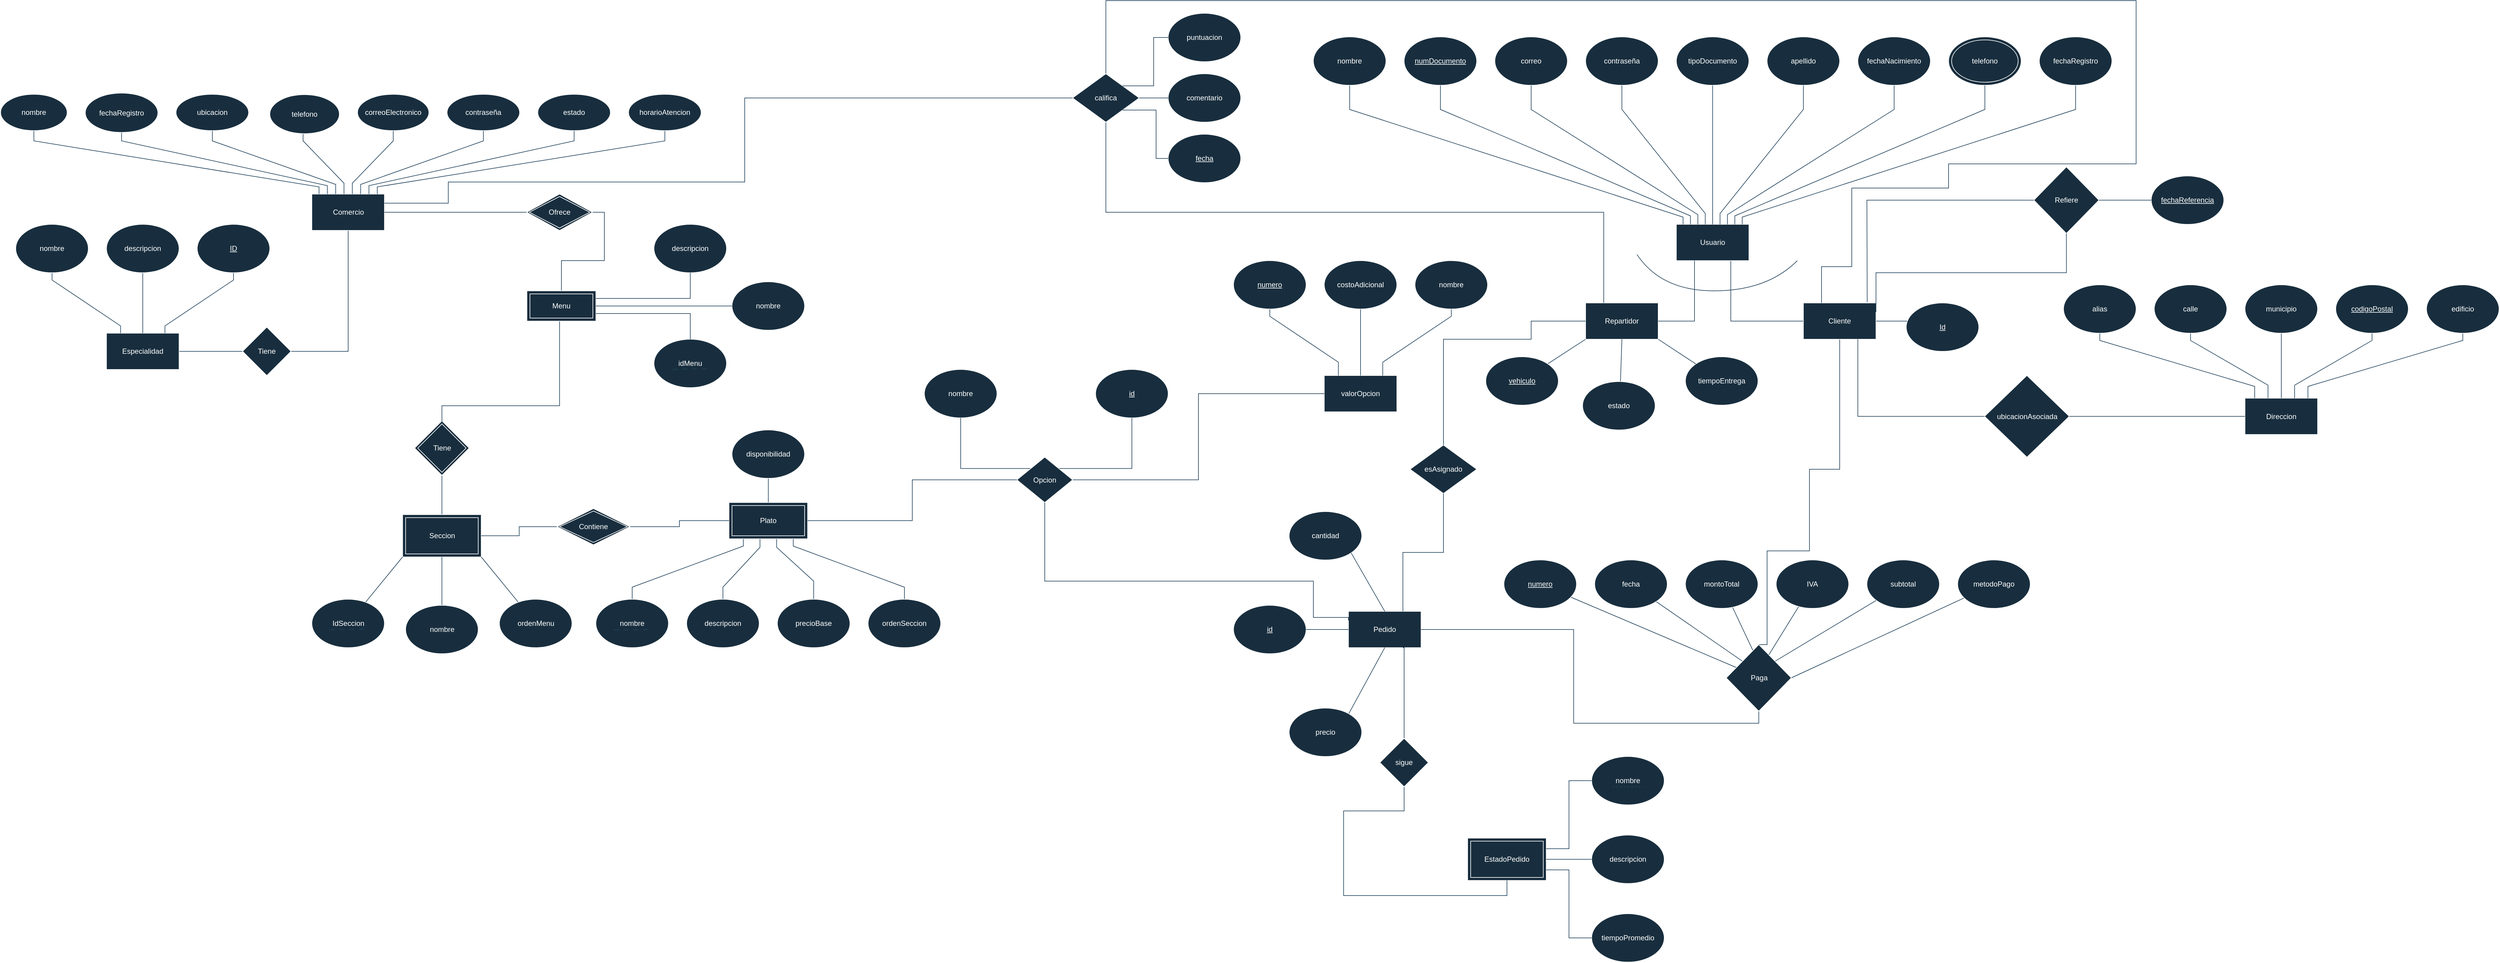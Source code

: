<mxfile version="24.7.16">
  <diagram name="Página-1" id="hhc9cbq-SZLJg6HL9Cej">
    <mxGraphModel grid="1" page="1" gridSize="10" guides="1" tooltips="1" connect="1" arrows="1" fold="1" pageScale="1" pageWidth="827" pageHeight="1169" math="0" shadow="0">
      <root>
        <mxCell id="0" />
        <mxCell id="1" parent="0" />
        <mxCell id="KsWK_WaDj9zSZEOz1UFS-8" style="edgeStyle=orthogonalEdgeStyle;rounded=0;orthogonalLoop=1;jettySize=auto;html=1;exitX=0.5;exitY=1;exitDx=0;exitDy=0;entryX=0.5;entryY=0;entryDx=0;entryDy=0;endArrow=none;startFill=0;labelBackgroundColor=none;strokeColor=#23445D;fontColor=default;" edge="1" parent="1" source="Ar97DFepAcvgZv9MPQC0-14" target="EKdhJ5Bb1jWlvwmiai8i-14">
          <mxGeometry relative="1" as="geometry" />
        </mxCell>
        <mxCell id="Ar97DFepAcvgZv9MPQC0-14" value="" style="rhombus;whiteSpace=wrap;html=1;labelBackgroundColor=none;fillColor=#182E3E;strokeColor=#FFFFFF;fontColor=#FFFFFF;" vertex="1" parent="1">
          <mxGeometry x="684.5" y="545" width="90" height="90" as="geometry" />
        </mxCell>
        <mxCell id="EKdhJ5Bb1jWlvwmiai8i-15" value="" style="rounded=0;whiteSpace=wrap;html=1;labelBackgroundColor=none;fillColor=#182E3E;strokeColor=#FFFFFF;fontColor=#FFFFFF;" vertex="1" parent="1">
          <mxGeometry x="2425" y="1235" width="130" height="70" as="geometry" />
        </mxCell>
        <mxCell id="EKdhJ5Bb1jWlvwmiai8i-14" value="" style="rounded=0;whiteSpace=wrap;html=1;labelBackgroundColor=none;fillColor=#182E3E;strokeColor=#FFFFFF;fontColor=#FFFFFF;" vertex="1" parent="1">
          <mxGeometry x="664.5" y="700" width="130" height="70" as="geometry" />
        </mxCell>
        <mxCell id="0WnZ42bVohGaUP7WQ3oe-2" style="edgeStyle=orthogonalEdgeStyle;rounded=0;orthogonalLoop=1;jettySize=auto;html=1;exitX=0.5;exitY=1;exitDx=0;exitDy=0;entryX=1;entryY=0.5;entryDx=0;entryDy=0;endArrow=none;startFill=0;labelBackgroundColor=none;strokeColor=#23445D;fontColor=default;" edge="1" parent="1" source="yaPjAHGIPYrJlEL3h2rD-1" target="0WnZ42bVohGaUP7WQ3oe-1">
          <mxGeometry relative="1" as="geometry">
            <mxPoint x="605" y="450" as="targetPoint" />
          </mxGeometry>
        </mxCell>
        <mxCell id="Ar97DFepAcvgZv9MPQC0-9" value="1" style="edgeLabel;html=1;align=center;verticalAlign=middle;resizable=0;points=[];fontSize=18;labelBackgroundColor=none;fontColor=#FFFFFF;" vertex="1" connectable="0" parent="0WnZ42bVohGaUP7WQ3oe-2">
          <mxGeometry x="-0.818" y="3" relative="1" as="geometry">
            <mxPoint x="13" y="-12" as="offset" />
          </mxGeometry>
        </mxCell>
        <mxCell id="yaPjAHGIPYrJlEL3h2rD-1" value="Comercio" style="rounded=0;whiteSpace=wrap;html=1;labelBackgroundColor=none;fillColor=#182E3E;strokeColor=#FFFFFF;fontColor=#FFFFFF;" vertex="1" parent="1">
          <mxGeometry x="514.5" y="170" width="120" height="60" as="geometry" />
        </mxCell>
        <mxCell id="yaPjAHGIPYrJlEL3h2rD-13" style="edgeStyle=orthogonalEdgeStyle;rounded=0;orthogonalLoop=1;jettySize=auto;html=1;exitDx=0;exitDy=0;entryDx=0;entryDy=0;noEdgeStyle=1;orthogonal=1;endArrow=none;startFill=0;labelBackgroundColor=none;strokeColor=#23445D;fontColor=default;" edge="1" parent="1" source="yaPjAHGIPYrJlEL3h2rD-2" target="yaPjAHGIPYrJlEL3h2rD-1">
          <mxGeometry relative="1" as="geometry">
            <Array as="points">
              <mxPoint x="55" y="82" />
              <mxPoint x="526.375" y="158" />
            </Array>
          </mxGeometry>
        </mxCell>
        <mxCell id="yaPjAHGIPYrJlEL3h2rD-2" value="&lt;span&gt;nombre&lt;/span&gt;" style="ellipse;whiteSpace=wrap;html=1;fontStyle=0;labelBackgroundColor=none;fillColor=#182E3E;strokeColor=#FFFFFF;fontColor=#FFFFFF;" vertex="1" parent="1">
          <mxGeometry y="5" width="110" height="60" as="geometry" />
        </mxCell>
        <mxCell id="yaPjAHGIPYrJlEL3h2rD-14" style="edgeStyle=orthogonalEdgeStyle;rounded=0;orthogonalLoop=1;jettySize=auto;html=1;exitDx=0;exitDy=0;entryDx=0;entryDy=0;curved=0;noEdgeStyle=1;orthogonal=1;endArrow=none;startFill=0;labelBackgroundColor=none;strokeColor=#23445D;fontColor=default;" edge="1" parent="1" source="yaPjAHGIPYrJlEL3h2rD-3" target="yaPjAHGIPYrJlEL3h2rD-1">
          <mxGeometry relative="1" as="geometry">
            <Array as="points">
              <mxPoint x="200" y="82" />
              <mxPoint x="540.125" y="156" />
            </Array>
          </mxGeometry>
        </mxCell>
        <mxCell id="yaPjAHGIPYrJlEL3h2rD-3" value="fechaRegistro" style="ellipse;whiteSpace=wrap;html=1;labelBackgroundColor=none;fillColor=#182E3E;strokeColor=#FFFFFF;fontColor=#FFFFFF;" vertex="1" parent="1">
          <mxGeometry x="140" y="3" width="120" height="65" as="geometry" />
        </mxCell>
        <mxCell id="yaPjAHGIPYrJlEL3h2rD-15" style="edgeStyle=orthogonalEdgeStyle;rounded=0;orthogonalLoop=1;jettySize=auto;html=1;exitDx=0;exitDy=0;entryDx=0;entryDy=0;noEdgeStyle=1;orthogonal=1;endArrow=none;startFill=0;labelBackgroundColor=none;strokeColor=#23445D;fontColor=default;" edge="1" parent="1" source="yaPjAHGIPYrJlEL3h2rD-4" target="yaPjAHGIPYrJlEL3h2rD-1">
          <mxGeometry relative="1" as="geometry">
            <Array as="points">
              <mxPoint x="350" y="82" />
              <mxPoint x="553.875" y="154" />
            </Array>
          </mxGeometry>
        </mxCell>
        <mxCell id="yaPjAHGIPYrJlEL3h2rD-4" value="ubicacion" style="ellipse;whiteSpace=wrap;html=1;labelBackgroundColor=none;fillColor=#182E3E;strokeColor=#FFFFFF;fontColor=#FFFFFF;" vertex="1" parent="1">
          <mxGeometry x="290" y="5" width="120" height="60" as="geometry" />
        </mxCell>
        <mxCell id="yaPjAHGIPYrJlEL3h2rD-16" style="edgeStyle=orthogonalEdgeStyle;rounded=0;orthogonalLoop=1;jettySize=auto;html=1;exitDx=0;exitDy=0;entryDx=0;entryDy=0;noEdgeStyle=1;orthogonal=1;endArrow=none;startFill=0;labelBackgroundColor=none;strokeColor=#23445D;fontColor=default;" edge="1" parent="1" target="yaPjAHGIPYrJlEL3h2rD-1">
          <mxGeometry relative="1" as="geometry">
            <Array as="points">
              <mxPoint x="500" y="82" />
              <mxPoint x="567.625" y="152" />
            </Array>
            <mxPoint x="500.0" y="70" as="sourcePoint" />
          </mxGeometry>
        </mxCell>
        <mxCell id="yaPjAHGIPYrJlEL3h2rD-6" value="telefono" style="ellipse;whiteSpace=wrap;html=1;labelBackgroundColor=none;fillColor=#182E3E;strokeColor=#FFFFFF;fontColor=#FFFFFF;" vertex="1" parent="1">
          <mxGeometry x="445" y="5.5" width="115" height="64.5" as="geometry" />
        </mxCell>
        <mxCell id="yaPjAHGIPYrJlEL3h2rD-17" style="edgeStyle=orthogonalEdgeStyle;rounded=0;orthogonalLoop=1;jettySize=auto;html=1;exitDx=0;exitDy=0;entryDx=0;entryDy=0;noEdgeStyle=1;orthogonal=1;endArrow=none;startFill=0;labelBackgroundColor=none;strokeColor=#23445D;fontColor=default;" edge="1" parent="1" source="yaPjAHGIPYrJlEL3h2rD-7" target="yaPjAHGIPYrJlEL3h2rD-1">
          <mxGeometry relative="1" as="geometry">
            <Array as="points">
              <mxPoint x="649" y="82" />
              <mxPoint x="581.375" y="152" />
            </Array>
          </mxGeometry>
        </mxCell>
        <mxCell id="yaPjAHGIPYrJlEL3h2rD-7" value="correoElectronico" style="ellipse;whiteSpace=wrap;html=1;labelBackgroundColor=none;fillColor=#182E3E;strokeColor=#FFFFFF;fontColor=#FFFFFF;" vertex="1" parent="1">
          <mxGeometry x="590" y="5" width="118" height="60" as="geometry" />
        </mxCell>
        <mxCell id="yaPjAHGIPYrJlEL3h2rD-18" style="edgeStyle=orthogonalEdgeStyle;rounded=0;orthogonalLoop=1;jettySize=auto;html=1;exitDx=0;exitDy=0;entryDx=0;entryDy=0;noEdgeStyle=1;orthogonal=1;endArrow=none;startFill=0;labelBackgroundColor=none;strokeColor=#23445D;fontColor=default;" edge="1" parent="1" source="yaPjAHGIPYrJlEL3h2rD-8" target="yaPjAHGIPYrJlEL3h2rD-1">
          <mxGeometry relative="1" as="geometry">
            <Array as="points">
              <mxPoint x="798" y="82" />
              <mxPoint x="595.125" y="154" />
            </Array>
          </mxGeometry>
        </mxCell>
        <mxCell id="yaPjAHGIPYrJlEL3h2rD-8" value="contraseña" style="ellipse;whiteSpace=wrap;html=1;labelBackgroundColor=none;fillColor=#182E3E;strokeColor=#FFFFFF;fontColor=#FFFFFF;" vertex="1" parent="1">
          <mxGeometry x="738" y="5" width="120" height="60" as="geometry" />
        </mxCell>
        <mxCell id="yaPjAHGIPYrJlEL3h2rD-20" style="edgeStyle=orthogonalEdgeStyle;rounded=0;orthogonalLoop=1;jettySize=auto;html=1;exitDx=0;exitDy=0;entryDx=0;entryDy=0;noEdgeStyle=1;orthogonal=1;endArrow=none;startFill=0;labelBackgroundColor=none;strokeColor=#23445D;fontColor=default;" edge="1" parent="1" source="yaPjAHGIPYrJlEL3h2rD-9" target="yaPjAHGIPYrJlEL3h2rD-1">
          <mxGeometry relative="1" as="geometry">
            <Array as="points">
              <mxPoint x="948" y="82" />
              <mxPoint x="608.875" y="156" />
            </Array>
          </mxGeometry>
        </mxCell>
        <mxCell id="yaPjAHGIPYrJlEL3h2rD-9" value="estado" style="ellipse;whiteSpace=wrap;html=1;labelBackgroundColor=none;fillColor=#182E3E;strokeColor=#FFFFFF;fontColor=#FFFFFF;" vertex="1" parent="1">
          <mxGeometry x="888" y="5" width="120" height="60" as="geometry" />
        </mxCell>
        <mxCell id="yaPjAHGIPYrJlEL3h2rD-19" style="edgeStyle=orthogonalEdgeStyle;rounded=0;orthogonalLoop=1;jettySize=auto;html=1;exitDx=0;exitDy=0;entryDx=0;entryDy=0;noEdgeStyle=1;orthogonal=1;endArrow=none;startFill=0;labelBackgroundColor=none;strokeColor=#23445D;fontColor=default;" edge="1" parent="1" source="yaPjAHGIPYrJlEL3h2rD-10" target="yaPjAHGIPYrJlEL3h2rD-1">
          <mxGeometry relative="1" as="geometry">
            <Array as="points">
              <mxPoint x="1098" y="82" />
              <mxPoint x="622.625" y="158" />
            </Array>
          </mxGeometry>
        </mxCell>
        <mxCell id="yaPjAHGIPYrJlEL3h2rD-10" value="horarioAtencion" style="ellipse;whiteSpace=wrap;html=1;labelBackgroundColor=none;fillColor=#182E3E;strokeColor=#FFFFFF;fontColor=#FFFFFF;" vertex="1" parent="1">
          <mxGeometry x="1038" y="5" width="120" height="60" as="geometry" />
        </mxCell>
        <mxCell id="0WnZ42bVohGaUP7WQ3oe-3" style="edgeStyle=orthogonalEdgeStyle;rounded=0;orthogonalLoop=1;jettySize=auto;html=1;exitX=1;exitY=0.5;exitDx=0;exitDy=0;entryX=0;entryY=0.5;entryDx=0;entryDy=0;endArrow=none;startFill=0;labelBackgroundColor=none;strokeColor=#23445D;fontColor=default;" edge="1" parent="1" source="yaPjAHGIPYrJlEL3h2rD-12" target="0WnZ42bVohGaUP7WQ3oe-1">
          <mxGeometry relative="1" as="geometry" />
        </mxCell>
        <mxCell id="yaPjAHGIPYrJlEL3h2rD-12" value="Especialidad" style="rounded=0;whiteSpace=wrap;html=1;labelBackgroundColor=none;fillColor=#182E3E;strokeColor=#FFFFFF;fontColor=#FFFFFF;" vertex="1" parent="1">
          <mxGeometry x="175" y="400" width="120" height="60" as="geometry" />
        </mxCell>
        <mxCell id="yaPjAHGIPYrJlEL3h2rD-24" style="edgeStyle=orthogonalEdgeStyle;rounded=0;orthogonalLoop=1;jettySize=auto;html=1;exitDx=0;exitDy=0;entryDx=0;entryDy=0;noEdgeStyle=1;orthogonal=1;endArrow=none;startFill=0;movable=1;resizable=1;rotatable=1;deletable=1;editable=1;locked=0;connectable=1;labelBackgroundColor=none;strokeColor=#23445D;fontColor=default;" edge="1" parent="1" source="yaPjAHGIPYrJlEL3h2rD-21" target="yaPjAHGIPYrJlEL3h2rD-12">
          <mxGeometry relative="1" as="geometry">
            <Array as="points">
              <mxPoint x="85" y="312" />
              <mxPoint x="198.333" y="388" />
            </Array>
          </mxGeometry>
        </mxCell>
        <mxCell id="yaPjAHGIPYrJlEL3h2rD-21" value="&lt;span&gt;nombre&lt;/span&gt;" style="ellipse;whiteSpace=wrap;html=1;fontStyle=0;labelBackgroundColor=none;fillColor=#182E3E;strokeColor=#FFFFFF;fontColor=#FFFFFF;" vertex="1" parent="1">
          <mxGeometry x="25" y="220" width="120" height="80" as="geometry" />
        </mxCell>
        <mxCell id="yaPjAHGIPYrJlEL3h2rD-25" style="edgeStyle=orthogonalEdgeStyle;rounded=0;orthogonalLoop=1;jettySize=auto;html=1;exitDx=0;exitDy=0;entryDx=0;entryDy=0;noEdgeStyle=1;orthogonal=1;endArrow=none;startFill=0;movable=1;resizable=1;rotatable=1;deletable=1;editable=1;locked=0;connectable=1;labelBackgroundColor=none;strokeColor=#23445D;fontColor=default;" edge="1" parent="1" source="yaPjAHGIPYrJlEL3h2rD-22" target="yaPjAHGIPYrJlEL3h2rD-12">
          <mxGeometry relative="1" as="geometry">
            <Array as="points">
              <mxPoint x="235" y="312" />
              <mxPoint x="235" y="386" />
            </Array>
          </mxGeometry>
        </mxCell>
        <mxCell id="yaPjAHGIPYrJlEL3h2rD-22" value="descripcion" style="ellipse;whiteSpace=wrap;html=1;labelBackgroundColor=none;fillColor=#182E3E;strokeColor=#FFFFFF;fontColor=#FFFFFF;" vertex="1" parent="1">
          <mxGeometry x="175" y="220" width="120" height="80" as="geometry" />
        </mxCell>
        <mxCell id="yaPjAHGIPYrJlEL3h2rD-26" style="edgeStyle=orthogonalEdgeStyle;rounded=0;orthogonalLoop=1;jettySize=auto;html=1;exitDx=0;exitDy=0;entryDx=0;entryDy=0;noEdgeStyle=1;orthogonal=1;endArrow=none;startFill=0;movable=1;resizable=1;rotatable=1;deletable=1;editable=1;locked=0;connectable=1;labelBackgroundColor=none;strokeColor=#23445D;fontColor=default;" edge="1" parent="1" source="yaPjAHGIPYrJlEL3h2rD-23" target="yaPjAHGIPYrJlEL3h2rD-12">
          <mxGeometry relative="1" as="geometry">
            <Array as="points">
              <mxPoint x="385" y="312" />
              <mxPoint x="271.667" y="388" />
            </Array>
          </mxGeometry>
        </mxCell>
        <mxCell id="yaPjAHGIPYrJlEL3h2rD-23" value="ID" style="ellipse;whiteSpace=wrap;html=1;fontStyle=4;labelBackgroundColor=none;fillColor=#182E3E;strokeColor=#FFFFFF;fontColor=#FFFFFF;" vertex="1" parent="1">
          <mxGeometry x="325" y="220" width="120" height="80" as="geometry" />
        </mxCell>
        <mxCell id="yaPjAHGIPYrJlEL3h2rD-29" value="Seccion" style="rounded=0;whiteSpace=wrap;html=1;labelBackgroundColor=none;fillColor=#182E3E;strokeColor=#FFFFFF;fontColor=#FFFFFF;" vertex="1" parent="1">
          <mxGeometry x="669.5" y="705" width="120" height="60" as="geometry" />
        </mxCell>
        <mxCell id="yaPjAHGIPYrJlEL3h2rD-33" style="edgeStyle=orthogonalEdgeStyle;rounded=0;orthogonalLoop=1;jettySize=auto;html=1;exitDx=0;exitDy=0;noEdgeStyle=1;orthogonal=1;endArrow=none;startFill=0;entryX=0;entryY=1;entryDx=0;entryDy=0;labelBackgroundColor=none;strokeColor=#23445D;fontColor=default;" edge="1" parent="1" source="yaPjAHGIPYrJlEL3h2rD-30" target="EKdhJ5Bb1jWlvwmiai8i-14">
          <mxGeometry relative="1" as="geometry">
            <mxPoint x="654.5" y="765" as="targetPoint" />
          </mxGeometry>
        </mxCell>
        <mxCell id="yaPjAHGIPYrJlEL3h2rD-34" style="edgeStyle=orthogonalEdgeStyle;rounded=0;orthogonalLoop=1;jettySize=auto;html=1;exitDx=0;exitDy=0;noEdgeStyle=1;orthogonal=1;endArrow=none;startFill=0;entryX=0.5;entryY=1;entryDx=0;entryDy=0;exitX=0.5;exitY=0;labelBackgroundColor=none;strokeColor=#23445D;fontColor=default;" edge="1" parent="1" source="yaPjAHGIPYrJlEL3h2rD-31" target="EKdhJ5Bb1jWlvwmiai8i-14">
          <mxGeometry relative="1" as="geometry">
            <mxPoint x="724.5" y="765" as="targetPoint" />
          </mxGeometry>
        </mxCell>
        <mxCell id="yaPjAHGIPYrJlEL3h2rD-31" value="nombre" style="ellipse;whiteSpace=wrap;html=1;labelBackgroundColor=none;fillColor=#182E3E;strokeColor=#FFFFFF;fontColor=#FFFFFF;" vertex="1" parent="1">
          <mxGeometry x="669.5" y="850" width="120" height="80" as="geometry" />
        </mxCell>
        <mxCell id="yaPjAHGIPYrJlEL3h2rD-35" style="edgeStyle=orthogonalEdgeStyle;rounded=0;orthogonalLoop=1;jettySize=auto;html=1;exitDx=0;exitDy=0;entryDx=0;entryDy=0;noEdgeStyle=1;orthogonal=1;endArrow=none;startFill=0;entryX=1;entryY=1;labelBackgroundColor=none;strokeColor=#23445D;fontColor=default;" edge="1" parent="1" source="yaPjAHGIPYrJlEL3h2rD-32" target="EKdhJ5Bb1jWlvwmiai8i-14">
          <mxGeometry relative="1" as="geometry" />
        </mxCell>
        <mxCell id="yaPjAHGIPYrJlEL3h2rD-32" value="ordenMenu" style="ellipse;whiteSpace=wrap;html=1;labelBackgroundColor=none;fillColor=#182E3E;strokeColor=#FFFFFF;fontColor=#FFFFFF;" vertex="1" parent="1">
          <mxGeometry x="824.5" y="840" width="120" height="80" as="geometry" />
        </mxCell>
        <mxCell id="yaPjAHGIPYrJlEL3h2rD-48" value="valorOpcion" style="rounded=0;whiteSpace=wrap;html=1;labelBackgroundColor=none;fillColor=#182E3E;strokeColor=#FFFFFF;fontColor=#FFFFFF;" vertex="1" parent="1">
          <mxGeometry x="2188" y="470" width="120" height="60" as="geometry" />
        </mxCell>
        <mxCell id="yaPjAHGIPYrJlEL3h2rD-52" style="edgeStyle=orthogonalEdgeStyle;rounded=0;orthogonalLoop=1;jettySize=auto;html=1;exitDx=0;exitDy=0;entryDx=0;entryDy=0;noEdgeStyle=1;orthogonal=1;endArrow=none;startFill=0;labelBackgroundColor=none;strokeColor=#23445D;fontColor=default;" edge="1" parent="1" source="yaPjAHGIPYrJlEL3h2rD-49" target="yaPjAHGIPYrJlEL3h2rD-48">
          <mxGeometry relative="1" as="geometry">
            <Array as="points">
              <mxPoint x="2098" y="372" />
              <mxPoint x="2211.333" y="448" />
            </Array>
          </mxGeometry>
        </mxCell>
        <mxCell id="yaPjAHGIPYrJlEL3h2rD-49" value="&lt;u&gt;numero&lt;/u&gt;" style="ellipse;whiteSpace=wrap;html=1;labelBackgroundColor=none;fillColor=#182E3E;strokeColor=#FFFFFF;fontColor=#FFFFFF;" vertex="1" parent="1">
          <mxGeometry x="2038" y="280" width="120" height="80" as="geometry" />
        </mxCell>
        <mxCell id="yaPjAHGIPYrJlEL3h2rD-54" style="edgeStyle=orthogonalEdgeStyle;rounded=0;orthogonalLoop=1;jettySize=auto;html=1;exitDx=0;exitDy=0;entryDx=0;entryDy=0;noEdgeStyle=1;orthogonal=1;endArrow=none;startFill=0;labelBackgroundColor=none;strokeColor=#23445D;fontColor=default;" edge="1" parent="1" source="yaPjAHGIPYrJlEL3h2rD-50" target="yaPjAHGIPYrJlEL3h2rD-48">
          <mxGeometry relative="1" as="geometry">
            <Array as="points">
              <mxPoint x="2248" y="372" />
              <mxPoint x="2248" y="446" />
            </Array>
          </mxGeometry>
        </mxCell>
        <mxCell id="yaPjAHGIPYrJlEL3h2rD-50" value="costoAdicional" style="ellipse;whiteSpace=wrap;html=1;labelBackgroundColor=none;fillColor=#182E3E;strokeColor=#FFFFFF;fontColor=#FFFFFF;" vertex="1" parent="1">
          <mxGeometry x="2188" y="280" width="120" height="80" as="geometry" />
        </mxCell>
        <mxCell id="yaPjAHGIPYrJlEL3h2rD-53" style="edgeStyle=orthogonalEdgeStyle;rounded=0;orthogonalLoop=1;jettySize=auto;html=1;exitDx=0;exitDy=0;entryDx=0;entryDy=0;noEdgeStyle=1;orthogonal=1;endArrow=none;startFill=0;labelBackgroundColor=none;strokeColor=#23445D;fontColor=default;" edge="1" parent="1" source="yaPjAHGIPYrJlEL3h2rD-51" target="yaPjAHGIPYrJlEL3h2rD-48">
          <mxGeometry relative="1" as="geometry">
            <Array as="points">
              <mxPoint x="2398" y="372" />
              <mxPoint x="2284.667" y="448" />
            </Array>
          </mxGeometry>
        </mxCell>
        <mxCell id="yaPjAHGIPYrJlEL3h2rD-51" value="nombre" style="ellipse;whiteSpace=wrap;html=1;labelBackgroundColor=none;fillColor=#182E3E;strokeColor=#FFFFFF;fontColor=#FFFFFF;" vertex="1" parent="1">
          <mxGeometry x="2338" y="280" width="120" height="80" as="geometry" />
        </mxCell>
        <mxCell id="MhQRXEk31BVcxS3c4wM8-12" style="edgeStyle=orthogonalEdgeStyle;rounded=0;orthogonalLoop=1;jettySize=auto;html=1;exitX=0.75;exitY=1;exitDx=0;exitDy=0;entryX=0;entryY=0.5;entryDx=0;entryDy=0;endArrow=none;startFill=0;labelBackgroundColor=none;strokeColor=#23445D;fontColor=default;" edge="1" parent="1" source="yaPjAHGIPYrJlEL3h2rD-55" target="MhQRXEk31BVcxS3c4wM8-6">
          <mxGeometry relative="1" as="geometry" />
        </mxCell>
        <mxCell id="yaPjAHGIPYrJlEL3h2rD-55" value="Usuario" style="rounded=0;whiteSpace=wrap;html=1;labelBackgroundColor=none;fillColor=#182E3E;strokeColor=#FFFFFF;fontColor=#FFFFFF;" vertex="1" parent="1">
          <mxGeometry x="2770" y="220" width="120" height="60" as="geometry" />
        </mxCell>
        <mxCell id="yaPjAHGIPYrJlEL3h2rD-66" style="edgeStyle=orthogonalEdgeStyle;rounded=0;orthogonalLoop=1;jettySize=auto;html=1;exitDx=0;exitDy=0;entryDx=0;entryDy=0;noEdgeStyle=1;orthogonal=1;endArrow=none;startFill=0;labelBackgroundColor=none;strokeColor=#23445D;fontColor=default;" edge="1" parent="1" source="yaPjAHGIPYrJlEL3h2rD-56" target="yaPjAHGIPYrJlEL3h2rD-55">
          <mxGeometry relative="1" as="geometry">
            <Array as="points">
              <mxPoint x="2230" y="30" />
              <mxPoint x="2781.111" y="208" />
            </Array>
          </mxGeometry>
        </mxCell>
        <mxCell id="yaPjAHGIPYrJlEL3h2rD-56" value="nombre" style="ellipse;whiteSpace=wrap;html=1;labelBackgroundColor=none;fillColor=#182E3E;strokeColor=#FFFFFF;fontColor=#FFFFFF;" vertex="1" parent="1">
          <mxGeometry x="2170" y="-90" width="120" height="80" as="geometry" />
        </mxCell>
        <mxCell id="yaPjAHGIPYrJlEL3h2rD-67" style="edgeStyle=orthogonalEdgeStyle;rounded=0;orthogonalLoop=1;jettySize=auto;html=1;exitDx=0;exitDy=0;entryDx=0;entryDy=0;noEdgeStyle=1;orthogonal=1;endArrow=none;startFill=0;labelBackgroundColor=none;strokeColor=#23445D;fontColor=default;" edge="1" parent="1" source="yaPjAHGIPYrJlEL3h2rD-57" target="yaPjAHGIPYrJlEL3h2rD-55">
          <mxGeometry relative="1" as="geometry">
            <Array as="points">
              <mxPoint x="2380" y="30" />
              <mxPoint x="2793.333" y="206" />
            </Array>
          </mxGeometry>
        </mxCell>
        <mxCell id="yaPjAHGIPYrJlEL3h2rD-57" value="&lt;u&gt;numDocumento&lt;/u&gt;" style="ellipse;whiteSpace=wrap;html=1;labelBackgroundColor=none;fillColor=#182E3E;strokeColor=#FFFFFF;fontColor=#FFFFFF;" vertex="1" parent="1">
          <mxGeometry x="2320" y="-90" width="120" height="80" as="geometry" />
        </mxCell>
        <mxCell id="yaPjAHGIPYrJlEL3h2rD-69" style="edgeStyle=orthogonalEdgeStyle;rounded=0;orthogonalLoop=1;jettySize=auto;html=1;exitDx=0;exitDy=0;entryDx=0;entryDy=0;noEdgeStyle=1;orthogonal=1;endArrow=none;startFill=0;labelBackgroundColor=none;strokeColor=#23445D;fontColor=default;" edge="1" parent="1" source="yaPjAHGIPYrJlEL3h2rD-58" target="yaPjAHGIPYrJlEL3h2rD-55">
          <mxGeometry relative="1" as="geometry">
            <Array as="points">
              <mxPoint x="2530" y="30" />
              <mxPoint x="2805.556" y="204" />
            </Array>
          </mxGeometry>
        </mxCell>
        <mxCell id="yaPjAHGIPYrJlEL3h2rD-58" value="correo" style="ellipse;whiteSpace=wrap;html=1;labelBackgroundColor=none;fillColor=#182E3E;strokeColor=#FFFFFF;fontColor=#FFFFFF;" vertex="1" parent="1">
          <mxGeometry x="2470" y="-90" width="120" height="80" as="geometry" />
        </mxCell>
        <mxCell id="yaPjAHGIPYrJlEL3h2rD-71" style="edgeStyle=orthogonalEdgeStyle;rounded=0;orthogonalLoop=1;jettySize=auto;html=1;exitDx=0;exitDy=0;entryDx=0;entryDy=0;noEdgeStyle=1;orthogonal=1;endArrow=none;startFill=0;labelBackgroundColor=none;strokeColor=#23445D;fontColor=default;" edge="1" parent="1" source="yaPjAHGIPYrJlEL3h2rD-59" target="yaPjAHGIPYrJlEL3h2rD-55">
          <mxGeometry relative="1" as="geometry">
            <Array as="points">
              <mxPoint x="2680" y="30" />
              <mxPoint x="2817.778" y="202" />
            </Array>
          </mxGeometry>
        </mxCell>
        <mxCell id="yaPjAHGIPYrJlEL3h2rD-59" value="contraseña" style="ellipse;whiteSpace=wrap;html=1;labelBackgroundColor=none;fillColor=#182E3E;strokeColor=#FFFFFF;fontColor=#FFFFFF;" vertex="1" parent="1">
          <mxGeometry x="2620" y="-90" width="120" height="80" as="geometry" />
        </mxCell>
        <mxCell id="yaPjAHGIPYrJlEL3h2rD-70" style="edgeStyle=orthogonalEdgeStyle;rounded=0;orthogonalLoop=1;jettySize=auto;html=1;exitDx=0;exitDy=0;entryDx=0;entryDy=0;noEdgeStyle=1;orthogonal=1;endArrow=none;startFill=0;labelBackgroundColor=none;strokeColor=#23445D;fontColor=default;" edge="1" parent="1" source="yaPjAHGIPYrJlEL3h2rD-60" target="yaPjAHGIPYrJlEL3h2rD-55">
          <mxGeometry relative="1" as="geometry">
            <Array as="points">
              <mxPoint x="2830" y="132" />
              <mxPoint x="2830" y="200" />
            </Array>
          </mxGeometry>
        </mxCell>
        <mxCell id="yaPjAHGIPYrJlEL3h2rD-60" value="tipoDocumento" style="ellipse;whiteSpace=wrap;html=1;labelBackgroundColor=none;fillColor=#182E3E;strokeColor=#FFFFFF;fontColor=#FFFFFF;" vertex="1" parent="1">
          <mxGeometry x="2770" y="-90" width="120" height="80" as="geometry" />
        </mxCell>
        <mxCell id="yaPjAHGIPYrJlEL3h2rD-68" style="edgeStyle=orthogonalEdgeStyle;rounded=0;orthogonalLoop=1;jettySize=auto;html=1;exitDx=0;exitDy=0;entryDx=0;entryDy=0;noEdgeStyle=1;orthogonal=1;endArrow=none;startFill=0;labelBackgroundColor=none;strokeColor=#23445D;fontColor=default;" edge="1" parent="1" source="yaPjAHGIPYrJlEL3h2rD-61" target="yaPjAHGIPYrJlEL3h2rD-55">
          <mxGeometry relative="1" as="geometry">
            <Array as="points">
              <mxPoint x="2980" y="30" />
              <mxPoint x="2842.222" y="202" />
            </Array>
          </mxGeometry>
        </mxCell>
        <mxCell id="yaPjAHGIPYrJlEL3h2rD-61" value="apellido" style="ellipse;whiteSpace=wrap;html=1;labelBackgroundColor=none;fillColor=#182E3E;strokeColor=#FFFFFF;fontColor=#FFFFFF;" vertex="1" parent="1">
          <mxGeometry x="2920" y="-90" width="120" height="80" as="geometry" />
        </mxCell>
        <mxCell id="yaPjAHGIPYrJlEL3h2rD-72" style="edgeStyle=orthogonalEdgeStyle;rounded=0;orthogonalLoop=1;jettySize=auto;html=1;exitDx=0;exitDy=0;entryDx=0;entryDy=0;endArrow=none;startFill=0;noEdgeStyle=1;orthogonal=1;labelBackgroundColor=none;strokeColor=#23445D;fontColor=default;" edge="1" parent="1" source="yaPjAHGIPYrJlEL3h2rD-62" target="yaPjAHGIPYrJlEL3h2rD-55">
          <mxGeometry relative="1" as="geometry">
            <Array as="points">
              <mxPoint x="3130" y="30" />
              <mxPoint x="2854.444" y="204" />
            </Array>
          </mxGeometry>
        </mxCell>
        <mxCell id="yaPjAHGIPYrJlEL3h2rD-62" value="fechaNacimiento" style="ellipse;whiteSpace=wrap;html=1;labelBackgroundColor=none;fillColor=#182E3E;strokeColor=#FFFFFF;fontColor=#FFFFFF;" vertex="1" parent="1">
          <mxGeometry x="3070" y="-90" width="120" height="80" as="geometry" />
        </mxCell>
        <mxCell id="yaPjAHGIPYrJlEL3h2rD-73" style="edgeStyle=orthogonalEdgeStyle;rounded=0;orthogonalLoop=1;jettySize=auto;html=1;exitDx=0;exitDy=0;entryDx=0;entryDy=0;endArrow=none;startFill=0;noEdgeStyle=1;orthogonal=1;labelBackgroundColor=none;strokeColor=#23445D;fontColor=default;" edge="1" parent="1" source="yaPjAHGIPYrJlEL3h2rD-63" target="yaPjAHGIPYrJlEL3h2rD-55">
          <mxGeometry relative="1" as="geometry">
            <Array as="points">
              <mxPoint x="3280" y="30" />
              <mxPoint x="2866.667" y="206" />
            </Array>
          </mxGeometry>
        </mxCell>
        <mxCell id="yaPjAHGIPYrJlEL3h2rD-63" value="" style="ellipse;whiteSpace=wrap;html=1;labelBackgroundColor=none;fillColor=#182E3E;strokeColor=#FFFFFF;fontColor=#FFFFFF;" vertex="1" parent="1">
          <mxGeometry x="3220" y="-90" width="120" height="80" as="geometry" />
        </mxCell>
        <mxCell id="yaPjAHGIPYrJlEL3h2rD-74" style="edgeStyle=orthogonalEdgeStyle;rounded=0;orthogonalLoop=1;jettySize=auto;html=1;exitDx=0;exitDy=0;entryDx=0;entryDy=0;endArrow=none;startFill=0;noEdgeStyle=1;orthogonal=1;labelBackgroundColor=none;strokeColor=#23445D;fontColor=default;" edge="1" parent="1" source="yaPjAHGIPYrJlEL3h2rD-64" target="yaPjAHGIPYrJlEL3h2rD-55">
          <mxGeometry relative="1" as="geometry">
            <Array as="points">
              <mxPoint x="3430" y="30" />
              <mxPoint x="2878.889" y="208" />
            </Array>
          </mxGeometry>
        </mxCell>
        <mxCell id="yaPjAHGIPYrJlEL3h2rD-64" value="fechaRegistro" style="ellipse;whiteSpace=wrap;html=1;labelBackgroundColor=none;fillColor=#182E3E;strokeColor=#FFFFFF;fontColor=#FFFFFF;" vertex="1" parent="1">
          <mxGeometry x="3370" y="-90" width="120" height="80" as="geometry" />
        </mxCell>
        <mxCell id="yaPjAHGIPYrJlEL3h2rD-65" value="telefono" style="ellipse;whiteSpace=wrap;html=1;labelBackgroundColor=none;fillColor=#182E3E;strokeColor=#FFFFFF;fontColor=#FFFFFF;" vertex="1" parent="1">
          <mxGeometry x="3225" y="-85" width="110" height="70" as="geometry" />
        </mxCell>
        <mxCell id="yaPjAHGIPYrJlEL3h2rD-75" value="Direccion" style="rounded=0;whiteSpace=wrap;html=1;labelBackgroundColor=none;fillColor=#182E3E;strokeColor=#FFFFFF;fontColor=#FFFFFF;" vertex="1" parent="1">
          <mxGeometry x="3710" y="507.5" width="120" height="60" as="geometry" />
        </mxCell>
        <mxCell id="yaPjAHGIPYrJlEL3h2rD-81" style="edgeStyle=orthogonalEdgeStyle;rounded=0;orthogonalLoop=1;jettySize=auto;html=1;exitDx=0;exitDy=0;entryDx=0;entryDy=0;noEdgeStyle=1;orthogonal=1;endArrow=none;startFill=0;labelBackgroundColor=none;strokeColor=#23445D;fontColor=default;" edge="1" parent="1" source="yaPjAHGIPYrJlEL3h2rD-76" target="yaPjAHGIPYrJlEL3h2rD-75">
          <mxGeometry relative="1" as="geometry">
            <Array as="points">
              <mxPoint x="3470" y="412" />
              <mxPoint x="3726" y="488" />
            </Array>
          </mxGeometry>
        </mxCell>
        <mxCell id="yaPjAHGIPYrJlEL3h2rD-76" value="alias" style="ellipse;whiteSpace=wrap;html=1;labelBackgroundColor=none;fillColor=#182E3E;strokeColor=#FFFFFF;fontColor=#FFFFFF;" vertex="1" parent="1">
          <mxGeometry x="3410" y="320" width="120" height="80" as="geometry" />
        </mxCell>
        <mxCell id="yaPjAHGIPYrJlEL3h2rD-82" style="edgeStyle=orthogonalEdgeStyle;rounded=0;orthogonalLoop=1;jettySize=auto;html=1;exitDx=0;exitDy=0;entryDx=0;entryDy=0;noEdgeStyle=1;orthogonal=1;endArrow=none;startFill=0;labelBackgroundColor=none;strokeColor=#23445D;fontColor=default;" edge="1" parent="1" source="yaPjAHGIPYrJlEL3h2rD-77" target="yaPjAHGIPYrJlEL3h2rD-75">
          <mxGeometry relative="1" as="geometry">
            <Array as="points">
              <mxPoint x="3620" y="412" />
              <mxPoint x="3748" y="486" />
            </Array>
          </mxGeometry>
        </mxCell>
        <mxCell id="yaPjAHGIPYrJlEL3h2rD-77" value="calle" style="ellipse;whiteSpace=wrap;html=1;labelBackgroundColor=none;fillColor=#182E3E;strokeColor=#FFFFFF;fontColor=#FFFFFF;" vertex="1" parent="1">
          <mxGeometry x="3560" y="320" width="120" height="80" as="geometry" />
        </mxCell>
        <mxCell id="yaPjAHGIPYrJlEL3h2rD-83" style="edgeStyle=orthogonalEdgeStyle;rounded=0;orthogonalLoop=1;jettySize=auto;html=1;exitDx=0;exitDy=0;entryDx=0;entryDy=0;noEdgeStyle=1;orthogonal=1;endArrow=none;startFill=0;labelBackgroundColor=none;strokeColor=#23445D;fontColor=default;" edge="1" parent="1" source="yaPjAHGIPYrJlEL3h2rD-78" target="yaPjAHGIPYrJlEL3h2rD-75">
          <mxGeometry relative="1" as="geometry">
            <Array as="points">
              <mxPoint x="3770" y="412" />
              <mxPoint x="3770" y="484" />
            </Array>
          </mxGeometry>
        </mxCell>
        <mxCell id="yaPjAHGIPYrJlEL3h2rD-78" value="municipio" style="ellipse;whiteSpace=wrap;html=1;labelBackgroundColor=none;fillColor=#182E3E;strokeColor=#FFFFFF;fontColor=#FFFFFF;" vertex="1" parent="1">
          <mxGeometry x="3710" y="320" width="120" height="80" as="geometry" />
        </mxCell>
        <mxCell id="yaPjAHGIPYrJlEL3h2rD-84" style="edgeStyle=orthogonalEdgeStyle;rounded=0;orthogonalLoop=1;jettySize=auto;html=1;exitDx=0;exitDy=0;entryDx=0;entryDy=0;noEdgeStyle=1;orthogonal=1;endArrow=none;startFill=0;labelBackgroundColor=none;strokeColor=#23445D;fontColor=default;" edge="1" parent="1" source="yaPjAHGIPYrJlEL3h2rD-79" target="yaPjAHGIPYrJlEL3h2rD-75">
          <mxGeometry relative="1" as="geometry">
            <Array as="points">
              <mxPoint x="3920" y="412" />
              <mxPoint x="3792" y="486" />
            </Array>
          </mxGeometry>
        </mxCell>
        <mxCell id="yaPjAHGIPYrJlEL3h2rD-79" value="&lt;u&gt;codigoPostal&lt;/u&gt;" style="ellipse;whiteSpace=wrap;html=1;labelBackgroundColor=none;fillColor=#182E3E;strokeColor=#FFFFFF;fontColor=#FFFFFF;" vertex="1" parent="1">
          <mxGeometry x="3860" y="320" width="120" height="80" as="geometry" />
        </mxCell>
        <mxCell id="yaPjAHGIPYrJlEL3h2rD-85" style="edgeStyle=orthogonalEdgeStyle;rounded=0;orthogonalLoop=1;jettySize=auto;html=1;exitDx=0;exitDy=0;entryDx=0;entryDy=0;noEdgeStyle=1;orthogonal=1;endArrow=none;startFill=0;exitX=0.5;exitY=1;labelBackgroundColor=none;strokeColor=#23445D;fontColor=default;" edge="1" parent="1" source="yaPjAHGIPYrJlEL3h2rD-80" target="yaPjAHGIPYrJlEL3h2rD-75">
          <mxGeometry relative="1" as="geometry">
            <Array as="points">
              <mxPoint x="4070" y="412" />
              <mxPoint x="3814" y="488" />
            </Array>
            <mxPoint x="4070" y="400" as="sourcePoint" />
          </mxGeometry>
        </mxCell>
        <mxCell id="yaPjAHGIPYrJlEL3h2rD-80" value="edificio" style="ellipse;whiteSpace=wrap;html=1;labelBackgroundColor=none;fillColor=#182E3E;strokeColor=#FFFFFF;fontColor=#FFFFFF;" vertex="1" parent="1">
          <mxGeometry x="4010" y="320" width="120" height="80" as="geometry" />
        </mxCell>
        <mxCell id="MhQRXEk31BVcxS3c4wM8-17" style="edgeStyle=orthogonalEdgeStyle;rounded=0;orthogonalLoop=1;jettySize=auto;html=1;exitX=0.5;exitY=1;exitDx=0;exitDy=0;entryX=0.5;entryY=1;entryDx=0;entryDy=0;endArrow=none;startFill=0;labelBackgroundColor=none;strokeColor=#23445D;fontColor=default;" edge="1" parent="1" source="MhQRXEk31BVcxS3c4wM8-18" target="EKdhJ5Bb1jWlvwmiai8i-15">
          <mxGeometry relative="1" as="geometry">
            <Array as="points">
              <mxPoint x="2320" y="1190" />
              <mxPoint x="2220" y="1190" />
              <mxPoint x="2220" y="1330" />
              <mxPoint x="2490" y="1330" />
            </Array>
          </mxGeometry>
        </mxCell>
        <mxCell id="yaPjAHGIPYrJlEL3h2rD-87" value="Pedido" style="rounded=0;whiteSpace=wrap;html=1;labelBackgroundColor=none;fillColor=#182E3E;strokeColor=#FFFFFF;fontColor=#FFFFFF;" vertex="1" parent="1">
          <mxGeometry x="2228" y="860" width="120" height="60" as="geometry" />
        </mxCell>
        <mxCell id="yaPjAHGIPYrJlEL3h2rD-94" style="edgeStyle=orthogonalEdgeStyle;rounded=0;orthogonalLoop=1;jettySize=auto;html=1;exitDx=0;exitDy=0;noEdgeStyle=1;orthogonal=1;endArrow=none;startFill=0;exitX=0.5;exitY=1;entryX=0.5;entryY=1;entryDx=0;entryDy=0;labelBackgroundColor=none;strokeColor=#23445D;fontColor=default;" edge="1" parent="1" source="yaPjAHGIPYrJlEL3h2rD-89" target="yaPjAHGIPYrJlEL3h2rD-87">
          <mxGeometry relative="1" as="geometry">
            <mxPoint x="2288" y="860" as="targetPoint" />
          </mxGeometry>
        </mxCell>
        <mxCell id="yaPjAHGIPYrJlEL3h2rD-89" value="precio" style="ellipse;whiteSpace=wrap;html=1;labelBackgroundColor=none;fillColor=#182E3E;strokeColor=#FFFFFF;fontColor=#FFFFFF;" vertex="1" parent="1">
          <mxGeometry x="2130" y="1020" width="120" height="80" as="geometry" />
        </mxCell>
        <mxCell id="yaPjAHGIPYrJlEL3h2rD-112" value="EstadoPedido" style="rounded=0;whiteSpace=wrap;html=1;labelBackgroundColor=none;fillColor=#182E3E;strokeColor=#FFFFFF;fontColor=#FFFFFF;" vertex="1" parent="1">
          <mxGeometry x="2430" y="1240" width="120" height="60" as="geometry" />
        </mxCell>
        <mxCell id="yaPjAHGIPYrJlEL3h2rD-113" value="nombre" style="ellipse;whiteSpace=wrap;html=1;labelBackgroundColor=none;fillColor=#182E3E;strokeColor=#FFFFFF;fontColor=#FFFFFF;" vertex="1" parent="1">
          <mxGeometry x="2630" y="1100" width="120" height="80" as="geometry" />
        </mxCell>
        <mxCell id="yaPjAHGIPYrJlEL3h2rD-114" value="descripcion" style="ellipse;whiteSpace=wrap;html=1;labelBackgroundColor=none;fillColor=#182E3E;strokeColor=#FFFFFF;fontColor=#FFFFFF;" vertex="1" parent="1">
          <mxGeometry x="2630" y="1230" width="120" height="80" as="geometry" />
        </mxCell>
        <mxCell id="yaPjAHGIPYrJlEL3h2rD-115" value="tiempoPromedio" style="ellipse;whiteSpace=wrap;html=1;labelBackgroundColor=none;fillColor=#182E3E;strokeColor=#FFFFFF;fontColor=#FFFFFF;" vertex="1" parent="1">
          <mxGeometry x="2630" y="1360" width="120" height="80" as="geometry" />
        </mxCell>
        <mxCell id="yaPjAHGIPYrJlEL3h2rD-119" value="Repartidor" style="rounded=0;whiteSpace=wrap;html=1;labelBackgroundColor=none;fillColor=#182E3E;strokeColor=#FFFFFF;fontColor=#FFFFFF;" vertex="1" parent="1">
          <mxGeometry x="2620" y="350" width="120" height="60" as="geometry" />
        </mxCell>
        <mxCell id="yaPjAHGIPYrJlEL3h2rD-123" style="edgeStyle=orthogonalEdgeStyle;rounded=0;orthogonalLoop=1;jettySize=auto;html=1;exitDx=0;exitDy=0;entryDx=0;entryDy=0;noEdgeStyle=1;orthogonal=1;endArrow=none;startFill=0;entryX=0;entryY=1;exitX=1;exitY=0;labelBackgroundColor=none;strokeColor=#23445D;fontColor=default;" edge="1" parent="1" source="yaPjAHGIPYrJlEL3h2rD-120" target="yaPjAHGIPYrJlEL3h2rD-119">
          <mxGeometry relative="1" as="geometry">
            <Array as="points" />
          </mxGeometry>
        </mxCell>
        <mxCell id="yaPjAHGIPYrJlEL3h2rD-120" value="&lt;u&gt;vehiculo&lt;/u&gt;" style="ellipse;whiteSpace=wrap;html=1;labelBackgroundColor=none;fillColor=#182E3E;strokeColor=#FFFFFF;fontColor=#FFFFFF;" vertex="1" parent="1">
          <mxGeometry x="2455" y="439" width="120" height="80" as="geometry" />
        </mxCell>
        <mxCell id="yaPjAHGIPYrJlEL3h2rD-124" style="edgeStyle=orthogonalEdgeStyle;rounded=0;orthogonalLoop=1;jettySize=auto;html=1;exitDx=0;exitDy=0;entryDx=0;entryDy=0;noEdgeStyle=1;orthogonal=1;endArrow=none;startFill=0;entryX=0.5;entryY=1;exitX=0.5;exitY=1;labelBackgroundColor=none;strokeColor=#23445D;fontColor=default;" edge="1" parent="1" source="yaPjAHGIPYrJlEL3h2rD-121" target="yaPjAHGIPYrJlEL3h2rD-119">
          <mxGeometry relative="1" as="geometry">
            <Array as="points" />
          </mxGeometry>
        </mxCell>
        <mxCell id="yaPjAHGIPYrJlEL3h2rD-121" value="estado" style="ellipse;whiteSpace=wrap;html=1;labelBackgroundColor=none;fillColor=#182E3E;strokeColor=#FFFFFF;fontColor=#FFFFFF;" vertex="1" parent="1">
          <mxGeometry x="2615" y="480" width="120" height="80" as="geometry" />
        </mxCell>
        <mxCell id="yaPjAHGIPYrJlEL3h2rD-122" value="tiempoEntrega" style="ellipse;whiteSpace=wrap;html=1;labelBackgroundColor=none;fillColor=#182E3E;strokeColor=#FFFFFF;fontColor=#FFFFFF;" vertex="1" parent="1">
          <mxGeometry x="2785" y="439" width="120" height="80" as="geometry" />
        </mxCell>
        <mxCell id="yaPjAHGIPYrJlEL3h2rD-125" style="edgeStyle=orthogonalEdgeStyle;rounded=0;orthogonalLoop=1;jettySize=auto;html=1;exitDx=0;exitDy=0;entryDx=0;entryDy=0;entryPerimeter=0;noEdgeStyle=1;orthogonal=1;endArrow=none;startFill=0;labelBackgroundColor=none;strokeColor=#23445D;fontColor=default;" edge="1" parent="1" source="yaPjAHGIPYrJlEL3h2rD-122" target="yaPjAHGIPYrJlEL3h2rD-119">
          <mxGeometry relative="1" as="geometry">
            <Array as="points" />
          </mxGeometry>
        </mxCell>
        <mxCell id="yaPjAHGIPYrJlEL3h2rD-129" value="puntuacion" style="ellipse;whiteSpace=wrap;html=1;labelBackgroundColor=none;fillColor=#182E3E;strokeColor=#FFFFFF;fontColor=#FFFFFF;" vertex="1" parent="1">
          <mxGeometry x="1930" y="-129" width="120" height="80" as="geometry" />
        </mxCell>
        <mxCell id="yaPjAHGIPYrJlEL3h2rD-130" value="comentario" style="ellipse;whiteSpace=wrap;html=1;labelBackgroundColor=none;fillColor=#182E3E;strokeColor=#FFFFFF;fontColor=#FFFFFF;" vertex="1" parent="1">
          <mxGeometry x="1930" y="-29" width="120" height="80" as="geometry" />
        </mxCell>
        <mxCell id="yaPjAHGIPYrJlEL3h2rD-131" value="&lt;u&gt;fecha&lt;/u&gt;" style="ellipse;whiteSpace=wrap;html=1;labelBackgroundColor=none;fillColor=#182E3E;strokeColor=#FFFFFF;fontColor=#FFFFFF;" vertex="1" parent="1">
          <mxGeometry x="1930" y="71" width="120" height="80" as="geometry" />
        </mxCell>
        <mxCell id="MhQRXEk31BVcxS3c4wM8-8" style="edgeStyle=orthogonalEdgeStyle;rounded=0;orthogonalLoop=1;jettySize=auto;html=1;exitX=0.5;exitY=0;exitDx=0;exitDy=0;entryX=0.5;entryY=1;entryDx=0;entryDy=0;endArrow=none;startFill=0;labelBackgroundColor=none;strokeColor=#23445D;fontColor=default;" edge="1" parent="1" source="MhQRXEk31BVcxS3c4wM8-14" target="MhQRXEk31BVcxS3c4wM8-6">
          <mxGeometry relative="1" as="geometry">
            <mxPoint x="3710" y="920.0" as="sourcePoint" />
            <Array as="points">
              <mxPoint x="2920" y="915" />
              <mxPoint x="2920" y="760" />
              <mxPoint x="2990" y="760" />
              <mxPoint x="2990" y="625" />
              <mxPoint x="3040" y="625" />
            </Array>
          </mxGeometry>
        </mxCell>
        <mxCell id="yaPjAHGIPYrJlEL3h2rD-150" style="edgeStyle=orthogonalEdgeStyle;rounded=0;orthogonalLoop=1;jettySize=auto;html=1;exitDx=0;exitDy=0;entryDx=0;entryDy=0;endArrow=none;startFill=0;noEdgeStyle=1;orthogonal=1;labelBackgroundColor=none;strokeColor=#23445D;fontColor=default;" edge="1" parent="1" source="yaPjAHGIPYrJlEL3h2rD-143">
          <mxGeometry relative="1" as="geometry">
            <mxPoint x="2874.167" y="955.0" as="targetPoint" />
          </mxGeometry>
        </mxCell>
        <mxCell id="yaPjAHGIPYrJlEL3h2rD-143" value="&lt;u&gt;numero&lt;/u&gt;" style="ellipse;whiteSpace=wrap;html=1;labelBackgroundColor=none;fillColor=#182E3E;strokeColor=#FFFFFF;fontColor=#FFFFFF;" vertex="1" parent="1">
          <mxGeometry x="2485" y="775" width="120" height="80" as="geometry" />
        </mxCell>
        <mxCell id="yaPjAHGIPYrJlEL3h2rD-151" style="edgeStyle=orthogonalEdgeStyle;rounded=0;orthogonalLoop=1;jettySize=auto;html=1;exitDx=0;exitDy=0;entryDx=0;entryDy=0;noEdgeStyle=1;orthogonal=1;endArrow=none;startFill=0;entryX=0;entryY=0;labelBackgroundColor=none;strokeColor=#23445D;fontColor=default;" edge="1" parent="1" source="yaPjAHGIPYrJlEL3h2rD-144" target="MhQRXEk31BVcxS3c4wM8-14">
          <mxGeometry relative="1" as="geometry">
            <mxPoint x="2892.5" y="955.0" as="targetPoint" />
          </mxGeometry>
        </mxCell>
        <mxCell id="yaPjAHGIPYrJlEL3h2rD-144" value="fecha" style="ellipse;whiteSpace=wrap;html=1;labelBackgroundColor=none;fillColor=#182E3E;strokeColor=#FFFFFF;fontColor=#FFFFFF;" vertex="1" parent="1">
          <mxGeometry x="2635" y="775" width="120" height="80" as="geometry" />
        </mxCell>
        <mxCell id="yaPjAHGIPYrJlEL3h2rD-152" style="edgeStyle=orthogonalEdgeStyle;rounded=0;orthogonalLoop=1;jettySize=auto;html=1;exitDx=0;exitDy=0;entryDx=0;entryDy=0;noEdgeStyle=1;orthogonal=1;endArrow=none;startFill=0;labelBackgroundColor=none;strokeColor=#23445D;fontColor=default;" edge="1" parent="1" source="yaPjAHGIPYrJlEL3h2rD-145">
          <mxGeometry relative="1" as="geometry">
            <mxPoint x="2910.833" y="955.0" as="targetPoint" />
          </mxGeometry>
        </mxCell>
        <mxCell id="yaPjAHGIPYrJlEL3h2rD-145" value="montoTotal" style="ellipse;whiteSpace=wrap;html=1;labelBackgroundColor=none;fillColor=#182E3E;strokeColor=#FFFFFF;fontColor=#FFFFFF;" vertex="1" parent="1">
          <mxGeometry x="2785" y="775" width="120" height="80" as="geometry" />
        </mxCell>
        <mxCell id="yaPjAHGIPYrJlEL3h2rD-154" style="edgeStyle=orthogonalEdgeStyle;rounded=0;orthogonalLoop=1;jettySize=auto;html=1;exitDx=0;exitDy=0;entryDx=0;entryDy=0;noEdgeStyle=1;orthogonal=1;endArrow=none;startFill=0;entryX=0.639;entryY=0.179;entryPerimeter=0;labelBackgroundColor=none;strokeColor=#23445D;fontColor=default;" edge="1" parent="1" source="yaPjAHGIPYrJlEL3h2rD-146" target="MhQRXEk31BVcxS3c4wM8-14">
          <mxGeometry relative="1" as="geometry">
            <mxPoint x="2929.167" y="955.0" as="targetPoint" />
          </mxGeometry>
        </mxCell>
        <mxCell id="yaPjAHGIPYrJlEL3h2rD-146" value="IVA" style="ellipse;whiteSpace=wrap;html=1;labelBackgroundColor=none;fillColor=#182E3E;strokeColor=#FFFFFF;fontColor=#FFFFFF;" vertex="1" parent="1">
          <mxGeometry x="2935" y="775" width="120" height="80" as="geometry" />
        </mxCell>
        <mxCell id="yaPjAHGIPYrJlEL3h2rD-153" style="edgeStyle=orthogonalEdgeStyle;rounded=0;orthogonalLoop=1;jettySize=auto;html=1;exitDx=0;exitDy=0;entryDx=0;entryDy=0;noEdgeStyle=1;orthogonal=1;endArrow=none;startFill=0;entryX=1;entryY=0;labelBackgroundColor=none;strokeColor=#23445D;fontColor=default;" edge="1" parent="1" source="yaPjAHGIPYrJlEL3h2rD-147" target="MhQRXEk31BVcxS3c4wM8-14">
          <mxGeometry relative="1" as="geometry">
            <mxPoint x="2947.5" y="955.0" as="targetPoint" />
          </mxGeometry>
        </mxCell>
        <mxCell id="yaPjAHGIPYrJlEL3h2rD-147" value="subtotal" style="ellipse;whiteSpace=wrap;html=1;labelBackgroundColor=none;fillColor=#182E3E;strokeColor=#FFFFFF;fontColor=#FFFFFF;" vertex="1" parent="1">
          <mxGeometry x="3085" y="775" width="120" height="80" as="geometry" />
        </mxCell>
        <mxCell id="yaPjAHGIPYrJlEL3h2rD-155" style="edgeStyle=orthogonalEdgeStyle;rounded=0;orthogonalLoop=1;jettySize=auto;html=1;exitDx=0;exitDy=0;entryDx=0;entryDy=0;noEdgeStyle=1;orthogonal=1;endArrow=none;startFill=0;entryX=1;entryY=0.5;labelBackgroundColor=none;strokeColor=#23445D;fontColor=default;" edge="1" parent="1" source="yaPjAHGIPYrJlEL3h2rD-148" target="MhQRXEk31BVcxS3c4wM8-14">
          <mxGeometry relative="1" as="geometry">
            <mxPoint x="2965.833" y="955.0" as="targetPoint" />
          </mxGeometry>
        </mxCell>
        <mxCell id="yaPjAHGIPYrJlEL3h2rD-148" value="metodoPago" style="ellipse;whiteSpace=wrap;html=1;labelBackgroundColor=none;fillColor=#182E3E;strokeColor=#FFFFFF;fontColor=#FFFFFF;" vertex="1" parent="1">
          <mxGeometry x="3235" y="775" width="120" height="80" as="geometry" />
        </mxCell>
        <mxCell id="Ar97DFepAcvgZv9MPQC0-1" style="edgeStyle=orthogonalEdgeStyle;rounded=0;orthogonalLoop=1;jettySize=auto;html=1;exitX=0;exitY=0.5;exitDx=0;exitDy=0;entryX=1;entryY=0.5;entryDx=0;entryDy=0;endArrow=none;startFill=0;labelBackgroundColor=none;strokeColor=#23445D;fontColor=default;" edge="1" parent="1" source="KsWK_WaDj9zSZEOz1UFS-5" target="yaPjAHGIPYrJlEL3h2rD-1">
          <mxGeometry relative="1" as="geometry">
            <Array as="points" />
            <mxPoint x="870" y="200" as="sourcePoint" />
          </mxGeometry>
        </mxCell>
        <mxCell id="KsWK_WaDj9zSZEOz1UFS-7" style="edgeStyle=orthogonalEdgeStyle;rounded=0;orthogonalLoop=1;jettySize=auto;html=1;exitX=0.5;exitY=1;exitDx=0;exitDy=0;entryX=0.5;entryY=0;entryDx=0;entryDy=0;endArrow=none;startFill=0;labelBackgroundColor=none;strokeColor=#23445D;fontColor=default;" edge="1" parent="1" source="KsWK_WaDj9zSZEOz1UFS-11" target="Ar97DFepAcvgZv9MPQC0-13">
          <mxGeometry relative="1" as="geometry">
            <mxPoint x="924" y="390" as="sourcePoint" />
            <Array as="points">
              <mxPoint x="924" y="370" />
              <mxPoint x="924" y="520" />
              <mxPoint x="730" y="520" />
            </Array>
          </mxGeometry>
        </mxCell>
        <mxCell id="EKdhJ5Bb1jWlvwmiai8i-10" value="&lt;span&gt;idMenu&lt;/span&gt;" style="ellipse;whiteSpace=wrap;html=1;fontStyle=0;labelBackgroundColor=none;fillColor=#182E3E;strokeColor=#FFFFFF;fontColor=#FFFFFF;" vertex="1" parent="1">
          <mxGeometry x="1080" y="410" width="120" height="80" as="geometry" />
        </mxCell>
        <mxCell id="0WnZ42bVohGaUP7WQ3oe-1" value="Tiene" style="rhombus;whiteSpace=wrap;html=1;labelBackgroundColor=none;fillColor=#182E3E;strokeColor=#FFFFFF;fontColor=#FFFFFF;" vertex="1" parent="1">
          <mxGeometry x="400" y="390" width="80" height="80" as="geometry" />
        </mxCell>
        <mxCell id="Ar97DFepAcvgZv9MPQC0-13" value="Tiene" style="rhombus;whiteSpace=wrap;html=1;labelBackgroundColor=none;fillColor=#182E3E;strokeColor=#FFFFFF;fontColor=#FFFFFF;" vertex="1" parent="1">
          <mxGeometry x="689.5" y="550" width="80" height="80" as="geometry" />
        </mxCell>
        <mxCell id="MhQRXEk31BVcxS3c4wM8-5" value="" style="endArrow=none;html=1;rounded=0;entryX=0.25;entryY=1;entryDx=0;entryDy=0;exitX=1;exitY=0.5;exitDx=0;exitDy=0;labelBackgroundColor=none;strokeColor=#23445D;fontColor=default;" edge="1" parent="1" source="yaPjAHGIPYrJlEL3h2rD-119" target="yaPjAHGIPYrJlEL3h2rD-55">
          <mxGeometry width="50" height="50" relative="1" as="geometry">
            <mxPoint x="2850" y="430" as="sourcePoint" />
            <mxPoint x="2900" y="380" as="targetPoint" />
            <Array as="points">
              <mxPoint x="2800" y="380" />
            </Array>
          </mxGeometry>
        </mxCell>
        <mxCell id="MhQRXEk31BVcxS3c4wM8-9" style="edgeStyle=orthogonalEdgeStyle;rounded=0;orthogonalLoop=1;jettySize=auto;html=1;exitX=1;exitY=0.5;exitDx=0;exitDy=0;endArrow=none;startFill=0;labelBackgroundColor=none;strokeColor=#23445D;fontColor=default;" edge="1" parent="1" source="MhQRXEk31BVcxS3c4wM8-6">
          <mxGeometry relative="1" as="geometry">
            <mxPoint x="3260" y="380" as="targetPoint" />
            <Array as="points">
              <mxPoint x="3100" y="380" />
            </Array>
          </mxGeometry>
        </mxCell>
        <mxCell id="MhQRXEk31BVcxS3c4wM8-6" value="Cliente" style="rounded=0;whiteSpace=wrap;html=1;labelBackgroundColor=none;fillColor=#182E3E;strokeColor=#FFFFFF;fontColor=#FFFFFF;" vertex="1" parent="1">
          <mxGeometry x="2980" y="350" width="120" height="60" as="geometry" />
        </mxCell>
        <mxCell id="MhQRXEk31BVcxS3c4wM8-10" value="&lt;u&gt;Id&lt;/u&gt;" style="ellipse;whiteSpace=wrap;html=1;labelBackgroundColor=none;fillColor=#182E3E;strokeColor=#FFFFFF;fontColor=#FFFFFF;" vertex="1" parent="1">
          <mxGeometry x="3150" y="350" width="120" height="80" as="geometry" />
        </mxCell>
        <mxCell id="MhQRXEk31BVcxS3c4wM8-11" value="" style="curved=1;endArrow=none;html=1;rounded=0;startFill=0;labelBackgroundColor=none;strokeColor=#23445D;fontColor=default;" edge="1" parent="1">
          <mxGeometry width="50" height="50" relative="1" as="geometry">
            <mxPoint x="2705" y="270" as="sourcePoint" />
            <mxPoint x="2970" y="280" as="targetPoint" />
            <Array as="points">
              <mxPoint x="2745" y="330" />
              <mxPoint x="2920" y="330" />
            </Array>
          </mxGeometry>
        </mxCell>
        <mxCell id="MhQRXEk31BVcxS3c4wM8-15" style="edgeStyle=orthogonalEdgeStyle;rounded=0;orthogonalLoop=1;jettySize=auto;html=1;exitX=0.5;exitY=1;exitDx=0;exitDy=0;entryX=1;entryY=0.5;entryDx=0;entryDy=0;endArrow=none;startFill=0;labelBackgroundColor=none;strokeColor=#23445D;fontColor=default;" edge="1" parent="1" source="MhQRXEk31BVcxS3c4wM8-14" target="yaPjAHGIPYrJlEL3h2rD-87">
          <mxGeometry relative="1" as="geometry" />
        </mxCell>
        <mxCell id="MhQRXEk31BVcxS3c4wM8-14" value="Paga" style="rhombus;whiteSpace=wrap;html=1;labelBackgroundColor=none;fillColor=#182E3E;strokeColor=#FFFFFF;fontColor=#FFFFFF;" vertex="1" parent="1">
          <mxGeometry x="2852.5" y="915" width="107.5" height="110" as="geometry" />
        </mxCell>
        <mxCell id="MhQRXEk31BVcxS3c4wM8-19" value="" style="edgeStyle=orthogonalEdgeStyle;rounded=0;orthogonalLoop=1;jettySize=auto;html=1;exitX=0.75;exitY=1;exitDx=0;exitDy=0;entryX=0.5;entryY=0;entryDx=0;entryDy=0;endArrow=none;startFill=0;labelBackgroundColor=none;strokeColor=#23445D;fontColor=default;" edge="1" parent="1" source="yaPjAHGIPYrJlEL3h2rD-87" target="MhQRXEk31BVcxS3c4wM8-18">
          <mxGeometry relative="1" as="geometry">
            <mxPoint x="2318" y="920" as="sourcePoint" />
            <mxPoint x="2590" y="1305" as="targetPoint" />
            <Array as="points">
              <mxPoint x="2320" y="920" />
            </Array>
          </mxGeometry>
        </mxCell>
        <mxCell id="MhQRXEk31BVcxS3c4wM8-18" value="sigue" style="rhombus;whiteSpace=wrap;html=1;labelBackgroundColor=none;fillColor=#182E3E;strokeColor=#FFFFFF;fontColor=#FFFFFF;" vertex="1" parent="1">
          <mxGeometry x="2280" y="1070" width="80" height="80" as="geometry" />
        </mxCell>
        <mxCell id="KsWK_WaDj9zSZEOz1UFS-1" value="N" style="text;html=1;align=center;verticalAlign=middle;resizable=0;points=[];autosize=1;strokeColor=none;fillColor=none;fontSize=18;labelBackgroundColor=none;fontColor=#FFFFFF;" vertex="1" parent="1">
          <mxGeometry x="480" y="390" width="40" height="40" as="geometry" />
        </mxCell>
        <mxCell id="KsWK_WaDj9zSZEOz1UFS-4" value="M" style="text;html=1;align=center;verticalAlign=middle;resizable=0;points=[];autosize=1;strokeColor=none;fillColor=none;fontSize=18;labelBackgroundColor=none;fontColor=#FFFFFF;" vertex="1" parent="1">
          <mxGeometry x="360" y="390" width="40" height="40" as="geometry" />
        </mxCell>
        <mxCell id="KsWK_WaDj9zSZEOz1UFS-6" style="edgeStyle=orthogonalEdgeStyle;rounded=0;orthogonalLoop=1;jettySize=auto;html=1;exitX=1;exitY=0.5;exitDx=0;exitDy=0;endArrow=none;startFill=0;labelBackgroundColor=none;strokeColor=#23445D;fontColor=default;" edge="1" parent="1" source="KsWK_WaDj9zSZEOz1UFS-5" target="KsWK_WaDj9zSZEOz1UFS-11">
          <mxGeometry relative="1" as="geometry">
            <mxPoint x="924" y="330" as="targetPoint" />
          </mxGeometry>
        </mxCell>
        <mxCell id="KsWK_WaDj9zSZEOz1UFS-5" value="Ofrece" style="shape=rhombus;double=1;perimeter=rhombusPerimeter;whiteSpace=wrap;html=1;align=center;labelBackgroundColor=none;fillColor=#182E3E;strokeColor=#FFFFFF;fontColor=#FFFFFF;" vertex="1" parent="1">
          <mxGeometry x="870" y="170" width="108" height="60" as="geometry" />
        </mxCell>
        <mxCell id="KsWK_WaDj9zSZEOz1UFS-10" value="" style="group;labelBackgroundColor=none;fontColor=#FFFFFF;" vertex="1" connectable="0" parent="1">
          <mxGeometry x="514.5" y="840" width="120" height="80" as="geometry" />
        </mxCell>
        <mxCell id="yaPjAHGIPYrJlEL3h2rD-30" value="&lt;span&gt;IdSeccion&lt;/span&gt;" style="ellipse;whiteSpace=wrap;html=1;fontStyle=0;labelBackgroundColor=none;fillColor=#182E3E;strokeColor=#FFFFFF;fontColor=#FFFFFF;" vertex="1" parent="KsWK_WaDj9zSZEOz1UFS-10">
          <mxGeometry width="120" height="80" as="geometry" />
        </mxCell>
        <mxCell id="KsWK_WaDj9zSZEOz1UFS-9" value="" style="edgeStyle=none;orthogonalLoop=1;jettySize=auto;html=1;rounded=0;endArrow=none;startFill=0;dashed=1;dashPattern=8 8;labelBackgroundColor=none;strokeColor=#23445D;fontColor=default;" edge="1" parent="KsWK_WaDj9zSZEOz1UFS-10">
          <mxGeometry width="100" relative="1" as="geometry">
            <mxPoint x="30" y="50.29" as="sourcePoint" />
            <mxPoint x="90" y="49.29" as="targetPoint" />
            <Array as="points" />
          </mxGeometry>
        </mxCell>
        <mxCell id="KsWK_WaDj9zSZEOz1UFS-11" value="Menu" style="shape=ext;margin=3;double=1;whiteSpace=wrap;html=1;align=center;labelBackgroundColor=none;fillColor=#182E3E;strokeColor=#FFFFFF;fontColor=#FFFFFF;" vertex="1" parent="1">
          <mxGeometry x="870" y="330" width="114" height="50" as="geometry" />
        </mxCell>
        <mxCell id="KsWK_WaDj9zSZEOz1UFS-13" value="" style="edgeStyle=none;orthogonalLoop=1;jettySize=auto;html=1;rounded=0;endArrow=none;startFill=0;dashed=1;dashPattern=8 8;labelBackgroundColor=none;strokeColor=#23445D;fontColor=default;" edge="1" parent="1">
          <mxGeometry width="100" relative="1" as="geometry">
            <mxPoint x="1111" y="459.82" as="sourcePoint" />
            <mxPoint x="1171" y="458.82" as="targetPoint" />
            <Array as="points" />
          </mxGeometry>
        </mxCell>
        <mxCell id="KsWK_WaDj9zSZEOz1UFS-19" style="edgeStyle=orthogonalEdgeStyle;rounded=0;orthogonalLoop=1;jettySize=auto;html=1;exitX=0;exitY=0.5;exitDx=0;exitDy=0;entryX=1;entryY=0.5;entryDx=0;entryDy=0;endArrow=none;startFill=0;labelBackgroundColor=none;strokeColor=#23445D;fontColor=default;" edge="1" parent="1" source="KsWK_WaDj9zSZEOz1UFS-18" target="EKdhJ5Bb1jWlvwmiai8i-14">
          <mxGeometry relative="1" as="geometry" />
        </mxCell>
        <mxCell id="KsWK_WaDj9zSZEOz1UFS-21" value="1" style="text;html=1;align=center;verticalAlign=middle;resizable=0;points=[];autosize=1;strokeColor=none;fillColor=none;fontSize=18;labelBackgroundColor=none;fontColor=#FFFFFF;" vertex="1" parent="1">
          <mxGeometry x="694.5" y="510" width="30" height="40" as="geometry" />
        </mxCell>
        <mxCell id="KsWK_WaDj9zSZEOz1UFS-24" value="N" style="text;html=1;align=center;verticalAlign=middle;resizable=0;points=[];autosize=1;strokeColor=none;fillColor=none;fontSize=18;labelBackgroundColor=none;fontColor=#FFFFFF;" vertex="1" parent="1">
          <mxGeometry x="689.5" y="630" width="40" height="40" as="geometry" />
        </mxCell>
        <mxCell id="KsWK_WaDj9zSZEOz1UFS-25" value="1" style="text;html=1;align=center;verticalAlign=middle;resizable=0;points=[];autosize=1;strokeColor=none;fillColor=none;fontSize=18;labelBackgroundColor=none;fontColor=#FFFFFF;" vertex="1" parent="1">
          <mxGeometry x="840" y="160" width="30" height="40" as="geometry" />
        </mxCell>
        <mxCell id="KsWK_WaDj9zSZEOz1UFS-26" value="N" style="text;html=1;align=center;verticalAlign=middle;resizable=0;points=[];autosize=1;strokeColor=none;fillColor=none;fontSize=18;labelBackgroundColor=none;fontColor=#FFFFFF;" vertex="1" parent="1">
          <mxGeometry x="978" y="160" width="40" height="40" as="geometry" />
        </mxCell>
        <mxCell id="KsWK_WaDj9zSZEOz1UFS-27" value="1" style="text;html=1;align=center;verticalAlign=middle;resizable=0;points=[];autosize=1;strokeColor=none;fillColor=none;fontSize=18;labelBackgroundColor=none;fontColor=#FFFFFF;" vertex="1" parent="1">
          <mxGeometry x="885" y="680" width="30" height="40" as="geometry" />
        </mxCell>
        <mxCell id="yaPjAHGIPYrJlEL3h2rD-46" style="edgeStyle=orthogonalEdgeStyle;rounded=0;orthogonalLoop=1;jettySize=auto;html=1;noEdgeStyle=1;orthogonal=1;endArrow=none;startFill=0;fixDash=0;metaEdit=0;backgroundOutline=0;labelBackgroundColor=none;strokeColor=#23445D;fontColor=default;" edge="1" parent="1" target="yaPjAHGIPYrJlEL3h2rD-45">
          <mxGeometry relative="1" as="geometry">
            <Array as="points">
              <mxPoint x="1269" y="668" />
              <mxPoint x="1269" y="592" />
            </Array>
            <mxPoint x="1269" y="680" as="sourcePoint" />
          </mxGeometry>
        </mxCell>
        <mxCell id="yaPjAHGIPYrJlEL3h2rD-42" style="edgeStyle=orthogonalEdgeStyle;rounded=0;orthogonalLoop=1;jettySize=auto;html=1;noEdgeStyle=1;orthogonal=1;endArrow=none;startFill=0;fixDash=0;metaEdit=0;backgroundOutline=0;exitX=0.5;exitY=1;exitDx=0;exitDy=0;labelBackgroundColor=none;strokeColor=#23445D;fontColor=default;" edge="1" parent="1" source="yaPjAHGIPYrJlEL3h2rD-37">
          <mxGeometry relative="1" as="geometry">
            <Array as="points">
              <mxPoint x="1044" y="820" />
              <mxPoint x="1227.75" y="752" />
            </Array>
            <mxPoint x="1044" y="840" as="sourcePoint" />
            <mxPoint x="1227.75" y="740" as="targetPoint" />
          </mxGeometry>
        </mxCell>
        <mxCell id="yaPjAHGIPYrJlEL3h2rD-37" value="nombre" style="ellipse;whiteSpace=wrap;html=1;direction=west;labelBackgroundColor=none;fillColor=#182E3E;strokeColor=#FFFFFF;fontColor=#FFFFFF;" vertex="1" parent="1">
          <mxGeometry x="984" y="840" width="120" height="80" as="geometry" />
        </mxCell>
        <mxCell id="yaPjAHGIPYrJlEL3h2rD-43" style="edgeStyle=orthogonalEdgeStyle;rounded=0;orthogonalLoop=1;jettySize=auto;html=1;noEdgeStyle=1;orthogonal=1;endArrow=none;startFill=0;fixDash=0;metaEdit=0;backgroundOutline=0;exitX=0.5;exitY=1;exitDx=0;exitDy=0;labelBackgroundColor=none;strokeColor=#23445D;fontColor=default;" edge="1" parent="1" source="yaPjAHGIPYrJlEL3h2rD-38">
          <mxGeometry relative="1" as="geometry">
            <Array as="points">
              <mxPoint x="1194" y="820" />
              <mxPoint x="1255.25" y="754" />
            </Array>
            <mxPoint x="1255.25" y="740" as="targetPoint" />
          </mxGeometry>
        </mxCell>
        <mxCell id="yaPjAHGIPYrJlEL3h2rD-38" value="descripcion" style="ellipse;whiteSpace=wrap;html=1;direction=west;labelBackgroundColor=none;fillColor=#182E3E;strokeColor=#FFFFFF;fontColor=#FFFFFF;" vertex="1" parent="1">
          <mxGeometry x="1134" y="840" width="120" height="80" as="geometry" />
        </mxCell>
        <mxCell id="yaPjAHGIPYrJlEL3h2rD-44" style="edgeStyle=orthogonalEdgeStyle;rounded=0;orthogonalLoop=1;jettySize=auto;html=1;noEdgeStyle=1;orthogonal=1;endArrow=none;startFill=0;fixDash=0;metaEdit=0;backgroundOutline=0;exitX=0.5;exitY=1;exitDx=0;exitDy=0;labelBackgroundColor=none;strokeColor=#23445D;fontColor=default;" edge="1" parent="1" source="yaPjAHGIPYrJlEL3h2rD-39">
          <mxGeometry relative="1" as="geometry">
            <Array as="points">
              <mxPoint x="1344" y="810" />
              <mxPoint x="1282.75" y="754" />
            </Array>
            <mxPoint x="1282.75" y="740" as="targetPoint" />
          </mxGeometry>
        </mxCell>
        <mxCell id="yaPjAHGIPYrJlEL3h2rD-39" value="precioBase" style="ellipse;whiteSpace=wrap;html=1;direction=west;labelBackgroundColor=none;fillColor=#182E3E;strokeColor=#FFFFFF;fontColor=#FFFFFF;" vertex="1" parent="1">
          <mxGeometry x="1284" y="840" width="120" height="80" as="geometry" />
        </mxCell>
        <mxCell id="yaPjAHGIPYrJlEL3h2rD-41" style="edgeStyle=orthogonalEdgeStyle;rounded=0;orthogonalLoop=1;jettySize=auto;html=1;noEdgeStyle=1;orthogonal=1;endArrow=none;startFill=0;fixDash=0;metaEdit=0;backgroundOutline=0;exitX=0.5;exitY=1;exitDx=0;exitDy=0;labelBackgroundColor=none;strokeColor=#23445D;fontColor=default;" edge="1" parent="1" source="yaPjAHGIPYrJlEL3h2rD-40">
          <mxGeometry relative="1" as="geometry">
            <Array as="points">
              <mxPoint x="1494" y="820" />
              <mxPoint x="1310.25" y="752" />
            </Array>
            <mxPoint x="1310.25" y="740" as="targetPoint" />
          </mxGeometry>
        </mxCell>
        <mxCell id="yaPjAHGIPYrJlEL3h2rD-40" value="ordenSeccion" style="ellipse;whiteSpace=wrap;html=1;direction=west;labelBackgroundColor=none;fillColor=#182E3E;strokeColor=#FFFFFF;fontColor=#FFFFFF;" vertex="1" parent="1">
          <mxGeometry x="1434" y="840" width="120" height="80" as="geometry" />
        </mxCell>
        <mxCell id="yaPjAHGIPYrJlEL3h2rD-45" value="disponibilidad" style="ellipse;whiteSpace=wrap;html=1;direction=west;labelBackgroundColor=none;fillColor=#182E3E;strokeColor=#FFFFFF;fontColor=#FFFFFF;" vertex="1" parent="1">
          <mxGeometry x="1209" y="560" width="120" height="80" as="geometry" />
        </mxCell>
        <mxCell id="KsWK_WaDj9zSZEOz1UFS-16" value="Plato" style="shape=ext;margin=3;double=1;whiteSpace=wrap;html=1;align=center;labelBackgroundColor=none;fillColor=#182E3E;strokeColor=#FFFFFF;fontColor=#FFFFFF;" vertex="1" parent="1">
          <mxGeometry x="1204" y="680" width="130" height="60" as="geometry" />
        </mxCell>
        <mxCell id="KsWK_WaDj9zSZEOz1UFS-17" value="" style="edgeStyle=none;orthogonalLoop=1;jettySize=auto;html=1;rounded=0;endArrow=none;startFill=0;dashed=1;dashPattern=8 8;labelBackgroundColor=none;strokeColor=#23445D;fontColor=default;" edge="1" parent="1">
          <mxGeometry width="100" relative="1" as="geometry">
            <mxPoint x="1014" y="891" as="sourcePoint" />
            <mxPoint x="1074" y="890" as="targetPoint" />
            <Array as="points" />
          </mxGeometry>
        </mxCell>
        <mxCell id="KsWK_WaDj9zSZEOz1UFS-20" style="edgeStyle=orthogonalEdgeStyle;rounded=0;orthogonalLoop=1;jettySize=auto;html=1;exitX=1;exitY=0.5;exitDx=0;exitDy=0;entryX=0;entryY=0.5;entryDx=0;entryDy=0;endArrow=none;startFill=0;labelBackgroundColor=none;strokeColor=#23445D;fontColor=default;" edge="1" parent="1" source="KsWK_WaDj9zSZEOz1UFS-18" target="KsWK_WaDj9zSZEOz1UFS-16">
          <mxGeometry relative="1" as="geometry" />
        </mxCell>
        <mxCell id="KsWK_WaDj9zSZEOz1UFS-18" value="Contiene" style="shape=rhombus;double=1;perimeter=rhombusPerimeter;whiteSpace=wrap;html=1;align=center;labelBackgroundColor=none;fillColor=#182E3E;strokeColor=#FFFFFF;fontColor=#FFFFFF;" vertex="1" parent="1">
          <mxGeometry x="920" y="690" width="120" height="60" as="geometry" />
        </mxCell>
        <mxCell id="KsWK_WaDj9zSZEOz1UFS-28" value="N" style="text;html=1;align=center;verticalAlign=middle;resizable=0;points=[];autosize=1;strokeColor=none;fillColor=none;fontSize=18;labelBackgroundColor=none;fontColor=#FFFFFF;" vertex="1" parent="1">
          <mxGeometry x="1040" y="680" width="40" height="40" as="geometry" />
        </mxCell>
        <mxCell id="SdMhbQ--woS6k7HEIm8N-1" value="Refiere" style="rhombus;whiteSpace=wrap;html=1;labelBackgroundColor=none;fillColor=#182E3E;strokeColor=#FFFFFF;fontColor=#FFFFFF;" vertex="1" parent="1">
          <mxGeometry x="3361" y="125" width="107.5" height="110" as="geometry" />
        </mxCell>
        <mxCell id="SdMhbQ--woS6k7HEIm8N-4" value="" style="endArrow=none;html=1;rounded=0;entryX=0;entryY=0.5;entryDx=0;entryDy=0;exitX=0.879;exitY=-0.022;exitDx=0;exitDy=0;exitPerimeter=0;labelBackgroundColor=none;strokeColor=#23445D;fontColor=default;" edge="1" parent="1" source="MhQRXEk31BVcxS3c4wM8-6" target="SdMhbQ--woS6k7HEIm8N-1">
          <mxGeometry width="50" height="50" relative="1" as="geometry">
            <mxPoint x="3080" y="340" as="sourcePoint" />
            <mxPoint x="3040" y="200" as="targetPoint" />
            <Array as="points">
              <mxPoint x="3085" y="180" />
            </Array>
          </mxGeometry>
        </mxCell>
        <mxCell id="SdMhbQ--woS6k7HEIm8N-6" value="&lt;u&gt;fechaReferencia&lt;/u&gt;" style="ellipse;whiteSpace=wrap;html=1;labelBackgroundColor=none;fillColor=#182E3E;strokeColor=#FFFFFF;fontColor=#FFFFFF;" vertex="1" parent="1">
          <mxGeometry x="3555" y="140" width="120" height="80" as="geometry" />
        </mxCell>
        <mxCell id="SdMhbQ--woS6k7HEIm8N-7" value="" style="endArrow=none;html=1;rounded=0;entryX=0;entryY=0.5;entryDx=0;entryDy=0;exitX=1;exitY=0.5;exitDx=0;exitDy=0;labelBackgroundColor=none;strokeColor=#23445D;fontColor=default;" edge="1" parent="1" source="SdMhbQ--woS6k7HEIm8N-1" target="SdMhbQ--woS6k7HEIm8N-6">
          <mxGeometry width="50" height="50" relative="1" as="geometry">
            <mxPoint x="3390" y="420" as="sourcePoint" />
            <mxPoint x="3440" y="370" as="targetPoint" />
          </mxGeometry>
        </mxCell>
        <mxCell id="SdMhbQ--woS6k7HEIm8N-8" value="&lt;span&gt;nombre&lt;/span&gt;" style="ellipse;whiteSpace=wrap;html=1;fontStyle=0;labelBackgroundColor=none;fillColor=#182E3E;strokeColor=#FFFFFF;fontColor=#FFFFFF;" vertex="1" parent="1">
          <mxGeometry x="1209" y="315" width="120" height="80" as="geometry" />
        </mxCell>
        <mxCell id="SdMhbQ--woS6k7HEIm8N-10" value="descripcion" style="ellipse;whiteSpace=wrap;html=1;labelBackgroundColor=none;fillColor=#182E3E;strokeColor=#FFFFFF;fontColor=#FFFFFF;" vertex="1" parent="1">
          <mxGeometry x="1080" y="220" width="120" height="80" as="geometry" />
        </mxCell>
        <mxCell id="SdMhbQ--woS6k7HEIm8N-20" value="nombre" style="ellipse;whiteSpace=wrap;html=1;direction=west;labelBackgroundColor=none;fillColor=#182E3E;strokeColor=#FFFFFF;fontColor=#FFFFFF;" vertex="1" parent="1">
          <mxGeometry x="1527" y="460" width="120" height="80" as="geometry" />
        </mxCell>
        <mxCell id="SdMhbQ--woS6k7HEIm8N-25" value="&lt;u&gt;id&lt;/u&gt;" style="ellipse;whiteSpace=wrap;html=1;direction=west;labelBackgroundColor=none;fillColor=#182E3E;strokeColor=#FFFFFF;fontColor=#FFFFFF;" vertex="1" parent="1">
          <mxGeometry x="1810" y="460" width="120" height="80" as="geometry" />
        </mxCell>
        <mxCell id="SdMhbQ--woS6k7HEIm8N-37" value="ubicacionAsociada" style="rhombus;whiteSpace=wrap;html=1;labelBackgroundColor=none;fillColor=#182E3E;strokeColor=#FFFFFF;fontColor=#FFFFFF;" vertex="1" parent="1">
          <mxGeometry x="3279.5" y="470" width="140" height="135" as="geometry" />
        </mxCell>
        <mxCell id="SdMhbQ--woS6k7HEIm8N-38" value="" style="endArrow=none;html=1;rounded=0;entryX=0.75;entryY=1;entryDx=0;entryDy=0;exitX=0;exitY=0.5;exitDx=0;exitDy=0;edgeStyle=orthogonalEdgeStyle;labelBackgroundColor=none;strokeColor=#23445D;fontColor=default;" edge="1" parent="1" source="SdMhbQ--woS6k7HEIm8N-37" target="MhQRXEk31BVcxS3c4wM8-6">
          <mxGeometry width="50" height="50" relative="1" as="geometry">
            <mxPoint x="3280" y="460" as="sourcePoint" />
            <mxPoint x="3330" y="410" as="targetPoint" />
          </mxGeometry>
        </mxCell>
        <mxCell id="SdMhbQ--woS6k7HEIm8N-39" value="" style="endArrow=none;html=1;rounded=0;exitX=1;exitY=0.5;exitDx=0;exitDy=0;entryX=0;entryY=0.5;entryDx=0;entryDy=0;labelBackgroundColor=none;strokeColor=#23445D;fontColor=default;" edge="1" parent="1" source="SdMhbQ--woS6k7HEIm8N-37" target="yaPjAHGIPYrJlEL3h2rD-75">
          <mxGeometry width="50" height="50" relative="1" as="geometry">
            <mxPoint x="3500" y="460" as="sourcePoint" />
            <mxPoint x="3550" y="410" as="targetPoint" />
          </mxGeometry>
        </mxCell>
        <mxCell id="SdMhbQ--woS6k7HEIm8N-40" value="cantidad" style="ellipse;whiteSpace=wrap;html=1;labelBackgroundColor=none;fillColor=#182E3E;strokeColor=#FFFFFF;fontColor=#FFFFFF;" vertex="1" parent="1">
          <mxGeometry x="2130" y="695" width="120" height="80" as="geometry" />
        </mxCell>
        <mxCell id="SdMhbQ--woS6k7HEIm8N-41" style="edgeStyle=orthogonalEdgeStyle;rounded=0;orthogonalLoop=1;jettySize=auto;html=1;exitDx=0;exitDy=0;noEdgeStyle=1;orthogonal=1;endArrow=none;startFill=0;exitX=1;exitY=1;entryX=0.5;entryY=0;entryDx=0;entryDy=0;labelBackgroundColor=none;strokeColor=#23445D;fontColor=default;" edge="1" parent="1" source="SdMhbQ--woS6k7HEIm8N-40" target="yaPjAHGIPYrJlEL3h2rD-87">
          <mxGeometry relative="1" as="geometry">
            <mxPoint x="2298" y="930" as="targetPoint" />
            <mxPoint x="2178" y="1060" as="sourcePoint" />
          </mxGeometry>
        </mxCell>
        <mxCell id="SdMhbQ--woS6k7HEIm8N-43" value="&lt;u&gt;id&lt;/u&gt;" style="ellipse;whiteSpace=wrap;html=1;labelBackgroundColor=none;fillColor=#182E3E;strokeColor=#FFFFFF;fontColor=#FFFFFF;" vertex="1" parent="1">
          <mxGeometry x="2038" y="850" width="120" height="80" as="geometry" />
        </mxCell>
        <mxCell id="SdMhbQ--woS6k7HEIm8N-45" value="" style="endArrow=none;html=1;rounded=0;entryX=0;entryY=0.5;entryDx=0;entryDy=0;exitX=1;exitY=0.5;exitDx=0;exitDy=0;labelBackgroundColor=none;strokeColor=#23445D;fontColor=default;" edge="1" parent="1" source="SdMhbQ--woS6k7HEIm8N-43" target="yaPjAHGIPYrJlEL3h2rD-87">
          <mxGeometry width="50" height="50" relative="1" as="geometry">
            <mxPoint x="1960" y="960" as="sourcePoint" />
            <mxPoint x="2010" y="910" as="targetPoint" />
          </mxGeometry>
        </mxCell>
        <mxCell id="SdMhbQ--woS6k7HEIm8N-50" value="" style="endArrow=none;html=1;rounded=0;exitX=1;exitY=0.5;exitDx=0;exitDy=0;entryX=0;entryY=0.5;entryDx=0;entryDy=0;edgeStyle=orthogonalEdgeStyle;labelBackgroundColor=none;strokeColor=#23445D;fontColor=default;" edge="1" parent="1" source="SdMhbQ--woS6k7HEIm8N-54" target="yaPjAHGIPYrJlEL3h2rD-48">
          <mxGeometry width="50" height="50" relative="1" as="geometry">
            <mxPoint x="1788" y="640" as="sourcePoint" />
            <mxPoint x="1930" y="580" as="targetPoint" />
          </mxGeometry>
        </mxCell>
        <mxCell id="SdMhbQ--woS6k7HEIm8N-52" value="" style="endArrow=none;html=1;rounded=0;entryX=0.5;entryY=0;entryDx=0;entryDy=0;exitX=0;exitY=0;exitDx=0;exitDy=0;edgeStyle=orthogonalEdgeStyle;labelBackgroundColor=none;strokeColor=#23445D;fontColor=default;" edge="1" parent="1" source="SdMhbQ--woS6k7HEIm8N-54" target="SdMhbQ--woS6k7HEIm8N-20">
          <mxGeometry width="50" height="50" relative="1" as="geometry">
            <mxPoint x="1698" y="625" as="sourcePoint" />
            <mxPoint x="1910" y="580" as="targetPoint" />
          </mxGeometry>
        </mxCell>
        <mxCell id="SdMhbQ--woS6k7HEIm8N-53" value="" style="endArrow=none;html=1;rounded=0;exitX=1;exitY=0;exitDx=0;exitDy=0;entryX=0.5;entryY=0;entryDx=0;entryDy=0;edgeStyle=orthogonalEdgeStyle;labelBackgroundColor=none;strokeColor=#23445D;fontColor=default;" edge="1" parent="1" source="SdMhbQ--woS6k7HEIm8N-54" target="SdMhbQ--woS6k7HEIm8N-25">
          <mxGeometry width="50" height="50" relative="1" as="geometry">
            <mxPoint x="1758" y="625" as="sourcePoint" />
            <mxPoint x="1910" y="580" as="targetPoint" />
          </mxGeometry>
        </mxCell>
        <mxCell id="SdMhbQ--woS6k7HEIm8N-54" value="Opcion" style="rhombus;whiteSpace=wrap;html=1;labelBackgroundColor=none;fillColor=#182E3E;strokeColor=#FFFFFF;fontColor=#FFFFFF;" vertex="1" parent="1">
          <mxGeometry x="1680" y="605" width="92" height="75" as="geometry" />
        </mxCell>
        <mxCell id="SdMhbQ--woS6k7HEIm8N-55" value="" style="endArrow=none;html=1;rounded=0;exitX=1;exitY=0.5;exitDx=0;exitDy=0;entryX=0;entryY=0.5;entryDx=0;entryDy=0;edgeStyle=orthogonalEdgeStyle;labelBackgroundColor=none;strokeColor=#23445D;fontColor=default;" edge="1" parent="1" source="KsWK_WaDj9zSZEOz1UFS-16" target="SdMhbQ--woS6k7HEIm8N-54">
          <mxGeometry width="50" height="50" relative="1" as="geometry">
            <mxPoint x="1580" y="630" as="sourcePoint" />
            <mxPoint x="1630" y="580" as="targetPoint" />
          </mxGeometry>
        </mxCell>
        <mxCell id="SdMhbQ--woS6k7HEIm8N-56" value="" style="endArrow=none;html=1;rounded=0;entryX=0.5;entryY=1;entryDx=0;entryDy=0;exitX=0;exitY=0.25;exitDx=0;exitDy=0;edgeStyle=orthogonalEdgeStyle;labelBackgroundColor=none;strokeColor=#23445D;fontColor=default;" edge="1" parent="1" source="yaPjAHGIPYrJlEL3h2rD-87" target="SdMhbQ--woS6k7HEIm8N-54">
          <mxGeometry width="50" height="50" relative="1" as="geometry">
            <mxPoint x="1980" y="630" as="sourcePoint" />
            <mxPoint x="2030" y="580" as="targetPoint" />
            <Array as="points">
              <mxPoint x="2228" y="870" />
              <mxPoint x="2170" y="870" />
              <mxPoint x="2170" y="810" />
              <mxPoint x="1726" y="810" />
            </Array>
          </mxGeometry>
        </mxCell>
        <mxCell id="SdMhbQ--woS6k7HEIm8N-57" value="N" style="text;html=1;align=center;verticalAlign=middle;resizable=0;points=[];autosize=1;strokeColor=none;fillColor=none;fontSize=18;labelBackgroundColor=none;fontColor=#FFFFFF;" vertex="1" parent="1">
          <mxGeometry x="1350" y="670" width="40" height="40" as="geometry" />
        </mxCell>
        <mxCell id="SdMhbQ--woS6k7HEIm8N-58" value="1" style="text;html=1;align=center;verticalAlign=middle;resizable=0;points=[];autosize=1;strokeColor=none;fillColor=none;fontSize=18;labelBackgroundColor=none;fontColor=#FFFFFF;" vertex="1" parent="1">
          <mxGeometry x="2083" y="765" width="30" height="40" as="geometry" />
        </mxCell>
        <mxCell id="SdMhbQ--woS6k7HEIm8N-60" value="M" style="text;html=1;align=center;verticalAlign=middle;resizable=0;points=[];autosize=1;strokeColor=none;fillColor=none;fontSize=18;labelBackgroundColor=none;fontColor=#FFFFFF;" vertex="1" parent="1">
          <mxGeometry x="2135" y="460" width="40" height="40" as="geometry" />
        </mxCell>
        <mxCell id="SdMhbQ--woS6k7HEIm8N-61" value="" style="endArrow=none;html=1;rounded=0;entryX=0;entryY=0.5;entryDx=0;entryDy=0;exitX=1;exitY=0.25;exitDx=0;exitDy=0;edgeStyle=orthogonalEdgeStyle;labelBackgroundColor=none;strokeColor=#23445D;fontColor=default;" edge="1" parent="1" source="EKdhJ5Bb1jWlvwmiai8i-15" target="yaPjAHGIPYrJlEL3h2rD-113">
          <mxGeometry width="50" height="50" relative="1" as="geometry">
            <mxPoint x="2750" y="1150" as="sourcePoint" />
            <mxPoint x="2800" y="1100" as="targetPoint" />
          </mxGeometry>
        </mxCell>
        <mxCell id="SdMhbQ--woS6k7HEIm8N-62" value="" style="endArrow=none;html=1;rounded=0;entryX=0;entryY=0.5;entryDx=0;entryDy=0;exitX=1;exitY=0.5;exitDx=0;exitDy=0;labelBackgroundColor=none;strokeColor=#23445D;fontColor=default;" edge="1" parent="1" source="EKdhJ5Bb1jWlvwmiai8i-15" target="yaPjAHGIPYrJlEL3h2rD-114">
          <mxGeometry width="50" height="50" relative="1" as="geometry">
            <mxPoint x="2630" y="1220" as="sourcePoint" />
            <mxPoint x="2800" y="1100" as="targetPoint" />
          </mxGeometry>
        </mxCell>
        <mxCell id="SdMhbQ--woS6k7HEIm8N-63" value="" style="endArrow=none;html=1;rounded=0;exitX=1;exitY=0.75;exitDx=0;exitDy=0;entryX=0;entryY=0.5;entryDx=0;entryDy=0;edgeStyle=orthogonalEdgeStyle;labelBackgroundColor=none;strokeColor=#23445D;fontColor=default;" edge="1" parent="1" source="EKdhJ5Bb1jWlvwmiai8i-15" target="yaPjAHGIPYrJlEL3h2rD-115">
          <mxGeometry width="50" height="50" relative="1" as="geometry">
            <mxPoint x="2750" y="1150" as="sourcePoint" />
            <mxPoint x="2800" y="1100" as="targetPoint" />
          </mxGeometry>
        </mxCell>
        <mxCell id="SdMhbQ--woS6k7HEIm8N-65" value="" style="endArrow=none;dashed=1;html=1;rounded=0;labelBackgroundColor=none;strokeColor=#23445D;fontColor=default;" edge="1" parent="1">
          <mxGeometry width="50" height="50" relative="1" as="geometry">
            <mxPoint x="2665" y="1150" as="sourcePoint" />
            <mxPoint x="2715" y="1150" as="targetPoint" />
          </mxGeometry>
        </mxCell>
        <mxCell id="SdMhbQ--woS6k7HEIm8N-66" value="&lt;div style=&quot;text-align: center;&quot;&gt;&lt;span style=&quot;text-align: start; background-color: initial;&quot;&gt;1&lt;/span&gt;&lt;span style=&quot;color: rgba(0, 0, 0, 0); font-family: monospace; font-size: 0px; text-align: start; background-color: initial;&quot;&gt;%3CmxGraphModel%3E%3Croot%3E%3CmxCell%20id%3D%220%22%2F%3E%3CmxCell%20id%3D%221%22%20parent%3D%220%22%2F%3E%3CmxCell%20id%3D%222%22%20value%3D%22sigue%22%20style%3D%22rhombus%3BwhiteSpace%3Dwrap%3Bhtml%3D1%3B%22%20vertex%3D%221%22%20parent%3D%221%22%3E%3CmxGeometry%20x%3D%222280%22%20y%3D%221070%22%20width%3D%2280%22%20height%3D%2280%22%20as%3D%22geometry%22%2F%3E%3C%2FmxCell%3E%3C%2Froot%3E%3C%2FmxGraphModel%3E&lt;/span&gt;&lt;/div&gt;" style="text;html=1;align=center;verticalAlign=middle;resizable=0;points=[];autosize=1;strokeColor=none;fillColor=none;fontSize=18;labelBackgroundColor=none;fontColor=#FFFFFF;" vertex="1" parent="1">
          <mxGeometry x="2320" y="940" width="30" height="40" as="geometry" />
        </mxCell>
        <mxCell id="SdMhbQ--woS6k7HEIm8N-67" value="N" style="text;html=1;align=center;verticalAlign=middle;resizable=0;points=[];autosize=1;strokeColor=none;fillColor=none;fontSize=18;labelBackgroundColor=none;fontColor=#FFFFFF;" vertex="1" parent="1">
          <mxGeometry x="2378" y="1290" width="40" height="40" as="geometry" />
        </mxCell>
        <mxCell id="SdMhbQ--woS6k7HEIm8N-69" value="esAsignado" style="rhombus;whiteSpace=wrap;html=1;labelBackgroundColor=none;fillColor=#182E3E;strokeColor=#FFFFFF;fontColor=#FFFFFF;" vertex="1" parent="1">
          <mxGeometry x="2330" y="585" width="110" height="80" as="geometry" />
        </mxCell>
        <mxCell id="SdMhbQ--woS6k7HEIm8N-70" value="" style="endArrow=none;html=1;rounded=0;exitX=0.75;exitY=0;exitDx=0;exitDy=0;entryX=0.5;entryY=1;entryDx=0;entryDy=0;edgeStyle=orthogonalEdgeStyle;labelBackgroundColor=none;strokeColor=#23445D;fontColor=default;" edge="1" parent="1" source="yaPjAHGIPYrJlEL3h2rD-87" target="SdMhbQ--woS6k7HEIm8N-69">
          <mxGeometry width="50" height="50" relative="1" as="geometry">
            <mxPoint x="2360" y="730" as="sourcePoint" />
            <mxPoint x="2410" y="680" as="targetPoint" />
          </mxGeometry>
        </mxCell>
        <mxCell id="SdMhbQ--woS6k7HEIm8N-71" value="" style="endArrow=none;html=1;rounded=0;entryX=0;entryY=0.5;entryDx=0;entryDy=0;exitX=0.5;exitY=0;exitDx=0;exitDy=0;edgeStyle=orthogonalEdgeStyle;labelBackgroundColor=none;strokeColor=#23445D;fontColor=default;" edge="1" parent="1" source="SdMhbQ--woS6k7HEIm8N-69" target="yaPjAHGIPYrJlEL3h2rD-119">
          <mxGeometry width="50" height="50" relative="1" as="geometry">
            <mxPoint x="2560" y="730" as="sourcePoint" />
            <mxPoint x="2610" y="680" as="targetPoint" />
            <Array as="points">
              <mxPoint x="2385" y="410" />
              <mxPoint x="2530" y="410" />
              <mxPoint x="2530" y="380" />
            </Array>
          </mxGeometry>
        </mxCell>
        <mxCell id="SdMhbQ--woS6k7HEIm8N-72" value="&lt;div style=&quot;text-align: center;&quot;&gt;&lt;span style=&quot;text-align: start; background-color: initial;&quot;&gt;1&lt;/span&gt;&lt;span style=&quot;color: rgba(0, 0, 0, 0); font-family: monospace; font-size: 0px; text-align: start; background-color: initial;&quot;&gt;%3CmxGraphModel%3E%3Croot%3E%3CmxCell%20id%3D%220%22%2F%3E%3CmxCell%20id%3D%221%22%20parent%3D%220%22%2F%3E%3CmxCell%20id%3D%222%22%20value%3D%22sigue%22%20style%3D%22rhombus%3BwhiteSpace%3Dwrap%3Bhtml%3D1%3B%22%20vertex%3D%221%22%20parent%3D%221%22%3E%3CmxGeometry%20x%3D%222280%22%20y%3D%221070%22%20width%3D%2280%22%20height%3D%2280%22%20as%3D%22geometry%22%2F%3E%3C%2FmxCell%3E%3C%2Froot%3E%3C%2FmxGraphModel%3E&lt;/span&gt;&lt;/div&gt;" style="text;html=1;align=center;verticalAlign=middle;resizable=0;points=[];autosize=1;strokeColor=none;fillColor=none;fontSize=18;labelBackgroundColor=none;fontColor=#FFFFFF;" vertex="1" parent="1">
          <mxGeometry x="2570" y="340" width="30" height="40" as="geometry" />
        </mxCell>
        <mxCell id="SdMhbQ--woS6k7HEIm8N-73" value="&lt;div style=&quot;text-align: start;&quot;&gt;N&lt;/div&gt;" style="text;html=1;align=center;verticalAlign=middle;resizable=0;points=[];autosize=1;strokeColor=none;fillColor=none;fontSize=18;labelBackgroundColor=none;fontColor=#FFFFFF;" vertex="1" parent="1">
          <mxGeometry x="2325" y="720" width="40" height="40" as="geometry" />
        </mxCell>
        <mxCell id="SdMhbQ--woS6k7HEIm8N-74" value="" style="endArrow=none;html=1;rounded=0;entryX=0.5;entryY=1;entryDx=0;entryDy=0;exitX=1;exitY=0.25;exitDx=0;exitDy=0;edgeStyle=orthogonalEdgeStyle;labelBackgroundColor=none;strokeColor=#23445D;fontColor=default;" edge="1" parent="1" source="MhQRXEk31BVcxS3c4wM8-6" target="SdMhbQ--woS6k7HEIm8N-1">
          <mxGeometry width="50" height="50" relative="1" as="geometry">
            <mxPoint x="3060" y="400" as="sourcePoint" />
            <mxPoint x="3110" y="350" as="targetPoint" />
            <Array as="points">
              <mxPoint x="3100" y="300" />
              <mxPoint x="3415" y="300" />
            </Array>
          </mxGeometry>
        </mxCell>
        <mxCell id="SdMhbQ--woS6k7HEIm8N-75" value="&lt;div style=&quot;text-align: center;&quot;&gt;&lt;span style=&quot;text-align: start; background-color: initial;&quot;&gt;1&lt;/span&gt;&lt;span style=&quot;color: rgba(0, 0, 0, 0); font-family: monospace; font-size: 0px; text-align: start; background-color: initial;&quot;&gt;%3CmxGraphModel%3E%3Croot%3E%3CmxCell%20id%3D%220%22%2F%3E%3CmxCell%20id%3D%221%22%20parent%3D%220%22%2F%3E%3CmxCell%20id%3D%222%22%20value%3D%22sigue%22%20style%3D%22rhombus%3BwhiteSpace%3Dwrap%3Bhtml%3D1%3B%22%20vertex%3D%221%22%20parent%3D%221%22%3E%3CmxGeometry%20x%3D%222280%22%20y%3D%221070%22%20width%3D%2280%22%20height%3D%2280%22%20as%3D%22geometry%22%2F%3E%3C%2FmxCell%3E%3C%2Froot%3E%3C%2FmxGraphModel%3E&lt;/span&gt;&lt;/div&gt;" style="text;html=1;align=center;verticalAlign=middle;resizable=0;points=[];autosize=1;strokeColor=none;fillColor=none;fontSize=18;labelBackgroundColor=none;fontColor=#FFFFFF;" vertex="1" parent="1">
          <mxGeometry x="3321" y="143" width="30" height="40" as="geometry" />
        </mxCell>
        <mxCell id="SdMhbQ--woS6k7HEIm8N-76" value="&lt;div style=&quot;text-align: start;&quot;&gt;N&lt;/div&gt;" style="text;html=1;align=center;verticalAlign=middle;resizable=0;points=[];autosize=1;strokeColor=none;fillColor=none;fontSize=18;labelBackgroundColor=none;fontColor=#FFFFFF;" vertex="1" parent="1">
          <mxGeometry x="3345" y="260" width="40" height="40" as="geometry" />
        </mxCell>
        <mxCell id="SdMhbQ--woS6k7HEIm8N-77" value="" style="endArrow=none;html=1;rounded=0;entryX=0.25;entryY=0;entryDx=0;entryDy=0;edgeStyle=orthogonalEdgeStyle;exitX=0.25;exitY=0;exitDx=0;exitDy=0;labelBackgroundColor=none;strokeColor=#23445D;fontColor=default;" edge="1" parent="1" source="SdMhbQ--woS6k7HEIm8N-78" target="MhQRXEk31BVcxS3c4wM8-6">
          <mxGeometry width="50" height="50" relative="1" as="geometry">
            <mxPoint x="2400" y="230" as="sourcePoint" />
            <mxPoint x="2300" y="250" as="targetPoint" />
            <Array as="points">
              <mxPoint x="1827" y="-16" />
              <mxPoint x="1827" y="-150" />
              <mxPoint x="3530" y="-150" />
              <mxPoint x="3530" y="120" />
              <mxPoint x="3220" y="120" />
              <mxPoint x="3220" y="160" />
              <mxPoint x="3060" y="160" />
              <mxPoint x="3060" y="290" />
              <mxPoint x="3010" y="290" />
            </Array>
          </mxGeometry>
        </mxCell>
        <mxCell id="SdMhbQ--woS6k7HEIm8N-79" value="" style="endArrow=none;html=1;rounded=0;entryX=0.25;entryY=0;entryDx=0;entryDy=0;edgeStyle=orthogonalEdgeStyle;exitX=0.25;exitY=0;exitDx=0;exitDy=0;labelBackgroundColor=none;strokeColor=#23445D;fontColor=default;" edge="1" parent="1" source="yaPjAHGIPYrJlEL3h2rD-119" target="SdMhbQ--woS6k7HEIm8N-78">
          <mxGeometry width="50" height="50" relative="1" as="geometry">
            <mxPoint x="2650" y="350" as="sourcePoint" />
            <mxPoint x="3010" y="350" as="targetPoint" />
            <Array as="points">
              <mxPoint x="2650" y="200" />
              <mxPoint x="1827" y="200" />
              <mxPoint x="1827" y="-16" />
            </Array>
          </mxGeometry>
        </mxCell>
        <mxCell id="SdMhbQ--woS6k7HEIm8N-78" value="califica" style="rhombus;whiteSpace=wrap;html=1;labelBackgroundColor=none;fillColor=#182E3E;strokeColor=#FFFFFF;fontColor=#FFFFFF;" vertex="1" parent="1">
          <mxGeometry x="1772" y="-29" width="110" height="80" as="geometry" />
        </mxCell>
        <mxCell id="SdMhbQ--woS6k7HEIm8N-84" value="" style="endArrow=none;html=1;rounded=0;entryX=0;entryY=0.5;entryDx=0;entryDy=0;exitX=1;exitY=0;exitDx=0;exitDy=0;edgeStyle=orthogonalEdgeStyle;labelBackgroundColor=none;strokeColor=#23445D;fontColor=default;" edge="1" parent="1" source="SdMhbQ--woS6k7HEIm8N-78" target="yaPjAHGIPYrJlEL3h2rD-129">
          <mxGeometry width="50" height="50" relative="1" as="geometry">
            <mxPoint x="2060" y="210" as="sourcePoint" />
            <mxPoint x="2110" y="160" as="targetPoint" />
          </mxGeometry>
        </mxCell>
        <mxCell id="SdMhbQ--woS6k7HEIm8N-85" value="" style="endArrow=none;html=1;rounded=0;exitX=1;exitY=0.5;exitDx=0;exitDy=0;entryX=0;entryY=0.5;entryDx=0;entryDy=0;labelBackgroundColor=none;strokeColor=#23445D;fontColor=default;" edge="1" parent="1" source="SdMhbQ--woS6k7HEIm8N-78" target="yaPjAHGIPYrJlEL3h2rD-130">
          <mxGeometry width="50" height="50" relative="1" as="geometry">
            <mxPoint x="2060" y="210" as="sourcePoint" />
            <mxPoint x="2110" y="160" as="targetPoint" />
          </mxGeometry>
        </mxCell>
        <mxCell id="SdMhbQ--woS6k7HEIm8N-87" value="" style="endArrow=none;html=1;rounded=0;exitX=1;exitY=0.25;exitDx=0;exitDy=0;entryX=0;entryY=0.5;entryDx=0;entryDy=0;edgeStyle=orthogonalEdgeStyle;labelBackgroundColor=none;strokeColor=#23445D;fontColor=default;" edge="1" parent="1" source="yaPjAHGIPYrJlEL3h2rD-1" target="SdMhbQ--woS6k7HEIm8N-78">
          <mxGeometry width="50" height="50" relative="1" as="geometry">
            <mxPoint x="1020" y="110" as="sourcePoint" />
            <mxPoint x="1070" y="60" as="targetPoint" />
            <Array as="points">
              <mxPoint x="740" y="185" />
              <mxPoint x="740" y="150" />
              <mxPoint x="1230" y="150" />
              <mxPoint x="1230" y="11" />
            </Array>
          </mxGeometry>
        </mxCell>
        <mxCell id="SdMhbQ--woS6k7HEIm8N-88" value="&lt;div style=&quot;text-align: center;&quot;&gt;&lt;span style=&quot;text-align: start; background-color: initial;&quot;&gt;1&lt;/span&gt;&lt;span style=&quot;color: rgba(0, 0, 0, 0); font-family: monospace; font-size: 0px; text-align: start; background-color: initial;&quot;&gt;%3CmxGraphModel%3E%3Croot%3E%3CmxCell%20id%3D%220%22%2F%3E%3CmxCell%20id%3D%221%22%20parent%3D%220%22%2F%3E%3CmxCell%20id%3D%222%22%20value%3D%22sigue%22%20style%3D%22rhombus%3BwhiteSpace%3Dwrap%3Bhtml%3D1%3B%22%20vertex%3D%221%22%20parent%3D%221%22%3E%3CmxGeometry%20x%3D%222280%22%20y%3D%221070%22%20width%3D%2280%22%20height%3D%2280%22%20as%3D%22geometry%22%2F%3E%3C%2FmxCell%3E%3C%2Froot%3E%3C%2FmxGraphModel%3E&lt;/span&gt;&lt;/div&gt;" style="text;html=1;align=center;verticalAlign=middle;resizable=0;points=[];autosize=1;strokeColor=none;fillColor=none;fontSize=18;labelBackgroundColor=none;fontColor=#FFFFFF;" vertex="1" parent="1">
          <mxGeometry x="1800" y="-80" width="30" height="40" as="geometry" />
        </mxCell>
        <mxCell id="SdMhbQ--woS6k7HEIm8N-89" value="&lt;div style=&quot;text-align: start;&quot;&gt;N&lt;/div&gt;" style="text;html=1;align=center;verticalAlign=middle;resizable=0;points=[];autosize=1;strokeColor=none;fillColor=none;fontSize=18;labelBackgroundColor=none;fontColor=#FFFFFF;" vertex="1" parent="1">
          <mxGeometry x="1725" y="17.75" width="40" height="40" as="geometry" />
        </mxCell>
        <mxCell id="SdMhbQ--woS6k7HEIm8N-90" value="&lt;div style=&quot;text-align: start;&quot;&gt;M&lt;/div&gt;" style="text;html=1;align=center;verticalAlign=middle;resizable=0;points=[];autosize=1;strokeColor=none;fillColor=none;fontSize=18;labelBackgroundColor=none;fontColor=#FFFFFF;" vertex="1" parent="1">
          <mxGeometry x="1830" y="57.75" width="40" height="40" as="geometry" />
        </mxCell>
        <mxCell id="SdMhbQ--woS6k7HEIm8N-92" value="" style="endArrow=none;html=1;rounded=0;entryX=1;entryY=1;entryDx=0;entryDy=0;exitX=0;exitY=0.5;exitDx=0;exitDy=0;edgeStyle=orthogonalEdgeStyle;labelBackgroundColor=none;strokeColor=#23445D;fontColor=default;" edge="1" parent="1" source="yaPjAHGIPYrJlEL3h2rD-131" target="SdMhbQ--woS6k7HEIm8N-78">
          <mxGeometry width="50" height="50" relative="1" as="geometry">
            <mxPoint x="1890" y="50" as="sourcePoint" />
            <mxPoint x="1940" as="targetPoint" />
            <Array as="points">
              <mxPoint x="1910" y="111" />
              <mxPoint x="1910" y="31" />
            </Array>
          </mxGeometry>
        </mxCell>
        <mxCell id="SdMhbQ--woS6k7HEIm8N-93" value="&lt;div style=&quot;text-align: center;&quot;&gt;&lt;span style=&quot;text-align: start; background-color: initial;&quot;&gt;1&lt;/span&gt;&lt;span style=&quot;color: rgba(0, 0, 0, 0); font-family: monospace; font-size: 0px; text-align: start; background-color: initial;&quot;&gt;%3CmxGraphModel%3E%3Croot%3E%3CmxCell%20id%3D%220%22%2F%3E%3CmxCell%20id%3D%221%22%20parent%3D%220%22%2F%3E%3CmxCell%20id%3D%222%22%20value%3D%22sigue%22%20style%3D%22rhombus%3BwhiteSpace%3Dwrap%3Bhtml%3D1%3B%22%20vertex%3D%221%22%20parent%3D%221%22%3E%3CmxGeometry%20x%3D%222280%22%20y%3D%221070%22%20width%3D%2280%22%20height%3D%2280%22%20as%3D%22geometry%22%2F%3E%3C%2FmxCell%3E%3C%2Froot%3E%3C%2FmxGraphModel%3E&lt;/span&gt;&lt;/div&gt;" style="text;html=1;align=center;verticalAlign=middle;resizable=0;points=[];autosize=1;strokeColor=none;fillColor=none;fontSize=18;labelBackgroundColor=none;fontColor=#FFFFFF;" vertex="1" parent="1">
          <mxGeometry x="3000" y="540" width="30" height="40" as="geometry" />
        </mxCell>
        <mxCell id="SdMhbQ--woS6k7HEIm8N-94" value="&lt;div style=&quot;text-align: start;&quot;&gt;N&lt;/div&gt;" style="text;html=1;align=center;verticalAlign=middle;resizable=0;points=[];autosize=1;strokeColor=none;fillColor=none;fontSize=18;fontStyle=1;labelBackgroundColor=none;fontColor=#FFFFFF;" vertex="1" parent="1">
          <mxGeometry x="2365" y="850" width="40" height="40" as="geometry" />
        </mxCell>
        <mxCell id="SdMhbQ--woS6k7HEIm8N-95" value="&lt;div style=&quot;text-align: center;&quot;&gt;&lt;span style=&quot;text-align: start; background-color: initial;&quot;&gt;1&lt;/span&gt;&lt;span style=&quot;color: rgba(0, 0, 0, 0); font-family: monospace; font-size: 0px; text-align: start; background-color: initial;&quot;&gt;%3CmxGraphModel%3E%3Croot%3E%3CmxCell%20id%3D%220%22%2F%3E%3CmxCell%20id%3D%221%22%20parent%3D%220%22%2F%3E%3CmxCell%20id%3D%222%22%20value%3D%22sigue%22%20style%3D%22rhombus%3BwhiteSpace%3Dwrap%3Bhtml%3D1%3B%22%20vertex%3D%221%22%20parent%3D%221%22%3E%3CmxGeometry%20x%3D%222280%22%20y%3D%221070%22%20width%3D%2280%22%20height%3D%2280%22%20as%3D%22geometry%22%2F%3E%3C%2FmxCell%3E%3C%2Froot%3E%3C%2FmxGraphModel%3E&lt;/span&gt;&lt;/div&gt;" style="text;html=1;align=center;verticalAlign=middle;resizable=0;points=[];autosize=1;strokeColor=none;fillColor=none;fontSize=18;labelBackgroundColor=none;fontColor=#FFFFFF;" vertex="1" parent="1">
          <mxGeometry x="3070" y="420" width="30" height="40" as="geometry" />
        </mxCell>
        <mxCell id="SdMhbQ--woS6k7HEIm8N-96" value="&lt;div style=&quot;text-align: center;&quot;&gt;&lt;span style=&quot;text-align: start; background-color: initial;&quot;&gt;1&lt;/span&gt;&lt;span style=&quot;color: rgba(0, 0, 0, 0); font-family: monospace; font-size: 0px; text-align: start; background-color: initial;&quot;&gt;%3CmxGraphModel%3E%3Croot%3E%3CmxCell%20id%3D%220%22%2F%3E%3CmxCell%20id%3D%221%22%20parent%3D%220%22%2F%3E%3CmxCell%20id%3D%222%22%20value%3D%22sigue%22%20style%3D%22rhombus%3BwhiteSpace%3Dwrap%3Bhtml%3D1%3B%22%20vertex%3D%221%22%20parent%3D%221%22%3E%3CmxGeometry%20x%3D%222280%22%20y%3D%221070%22%20width%3D%2280%22%20height%3D%2280%22%20as%3D%22geometry%22%2F%3E%3C%2FmxCell%3E%3C%2Froot%3E%3C%2FmxGraphModel%3E&lt;/span&gt;&lt;/div&gt;" style="text;html=1;align=center;verticalAlign=middle;resizable=0;points=[];autosize=1;strokeColor=none;fillColor=none;fontSize=18;labelBackgroundColor=none;fontColor=#FFFFFF;" vertex="1" parent="1">
          <mxGeometry x="3450" y="500" width="30" height="40" as="geometry" />
        </mxCell>
        <mxCell id="SdMhbQ--woS6k7HEIm8N-97" value="" style="endArrow=none;html=1;rounded=0;exitX=1;exitY=0.25;exitDx=0;exitDy=0;entryX=0.5;entryY=1;entryDx=0;entryDy=0;edgeStyle=orthogonalEdgeStyle;labelBackgroundColor=none;strokeColor=#23445D;fontColor=default;" edge="1" parent="1" source="KsWK_WaDj9zSZEOz1UFS-11" target="SdMhbQ--woS6k7HEIm8N-10">
          <mxGeometry width="50" height="50" relative="1" as="geometry">
            <mxPoint x="1100" y="360" as="sourcePoint" />
            <mxPoint x="1150" y="310" as="targetPoint" />
            <Array as="points">
              <mxPoint x="1140" y="342" />
            </Array>
          </mxGeometry>
        </mxCell>
        <mxCell id="SdMhbQ--woS6k7HEIm8N-98" value="" style="endArrow=none;html=1;rounded=0;exitX=1;exitY=0.75;exitDx=0;exitDy=0;entryX=0.5;entryY=0;entryDx=0;entryDy=0;edgeStyle=orthogonalEdgeStyle;labelBackgroundColor=none;strokeColor=#23445D;fontColor=default;" edge="1" parent="1" source="KsWK_WaDj9zSZEOz1UFS-11" target="EKdhJ5Bb1jWlvwmiai8i-10">
          <mxGeometry width="50" height="50" relative="1" as="geometry">
            <mxPoint x="960" y="360" as="sourcePoint" />
            <mxPoint x="1010" y="310" as="targetPoint" />
          </mxGeometry>
        </mxCell>
        <mxCell id="SdMhbQ--woS6k7HEIm8N-99" value="" style="endArrow=none;html=1;rounded=0;exitX=1;exitY=0.5;exitDx=0;exitDy=0;entryX=0;entryY=0.5;entryDx=0;entryDy=0;labelBackgroundColor=none;strokeColor=#23445D;fontColor=default;" edge="1" parent="1" source="KsWK_WaDj9zSZEOz1UFS-11" target="SdMhbQ--woS6k7HEIm8N-8">
          <mxGeometry width="50" height="50" relative="1" as="geometry">
            <mxPoint x="960" y="360" as="sourcePoint" />
            <mxPoint x="1010" y="310" as="targetPoint" />
          </mxGeometry>
        </mxCell>
      </root>
    </mxGraphModel>
  </diagram>
</mxfile>
